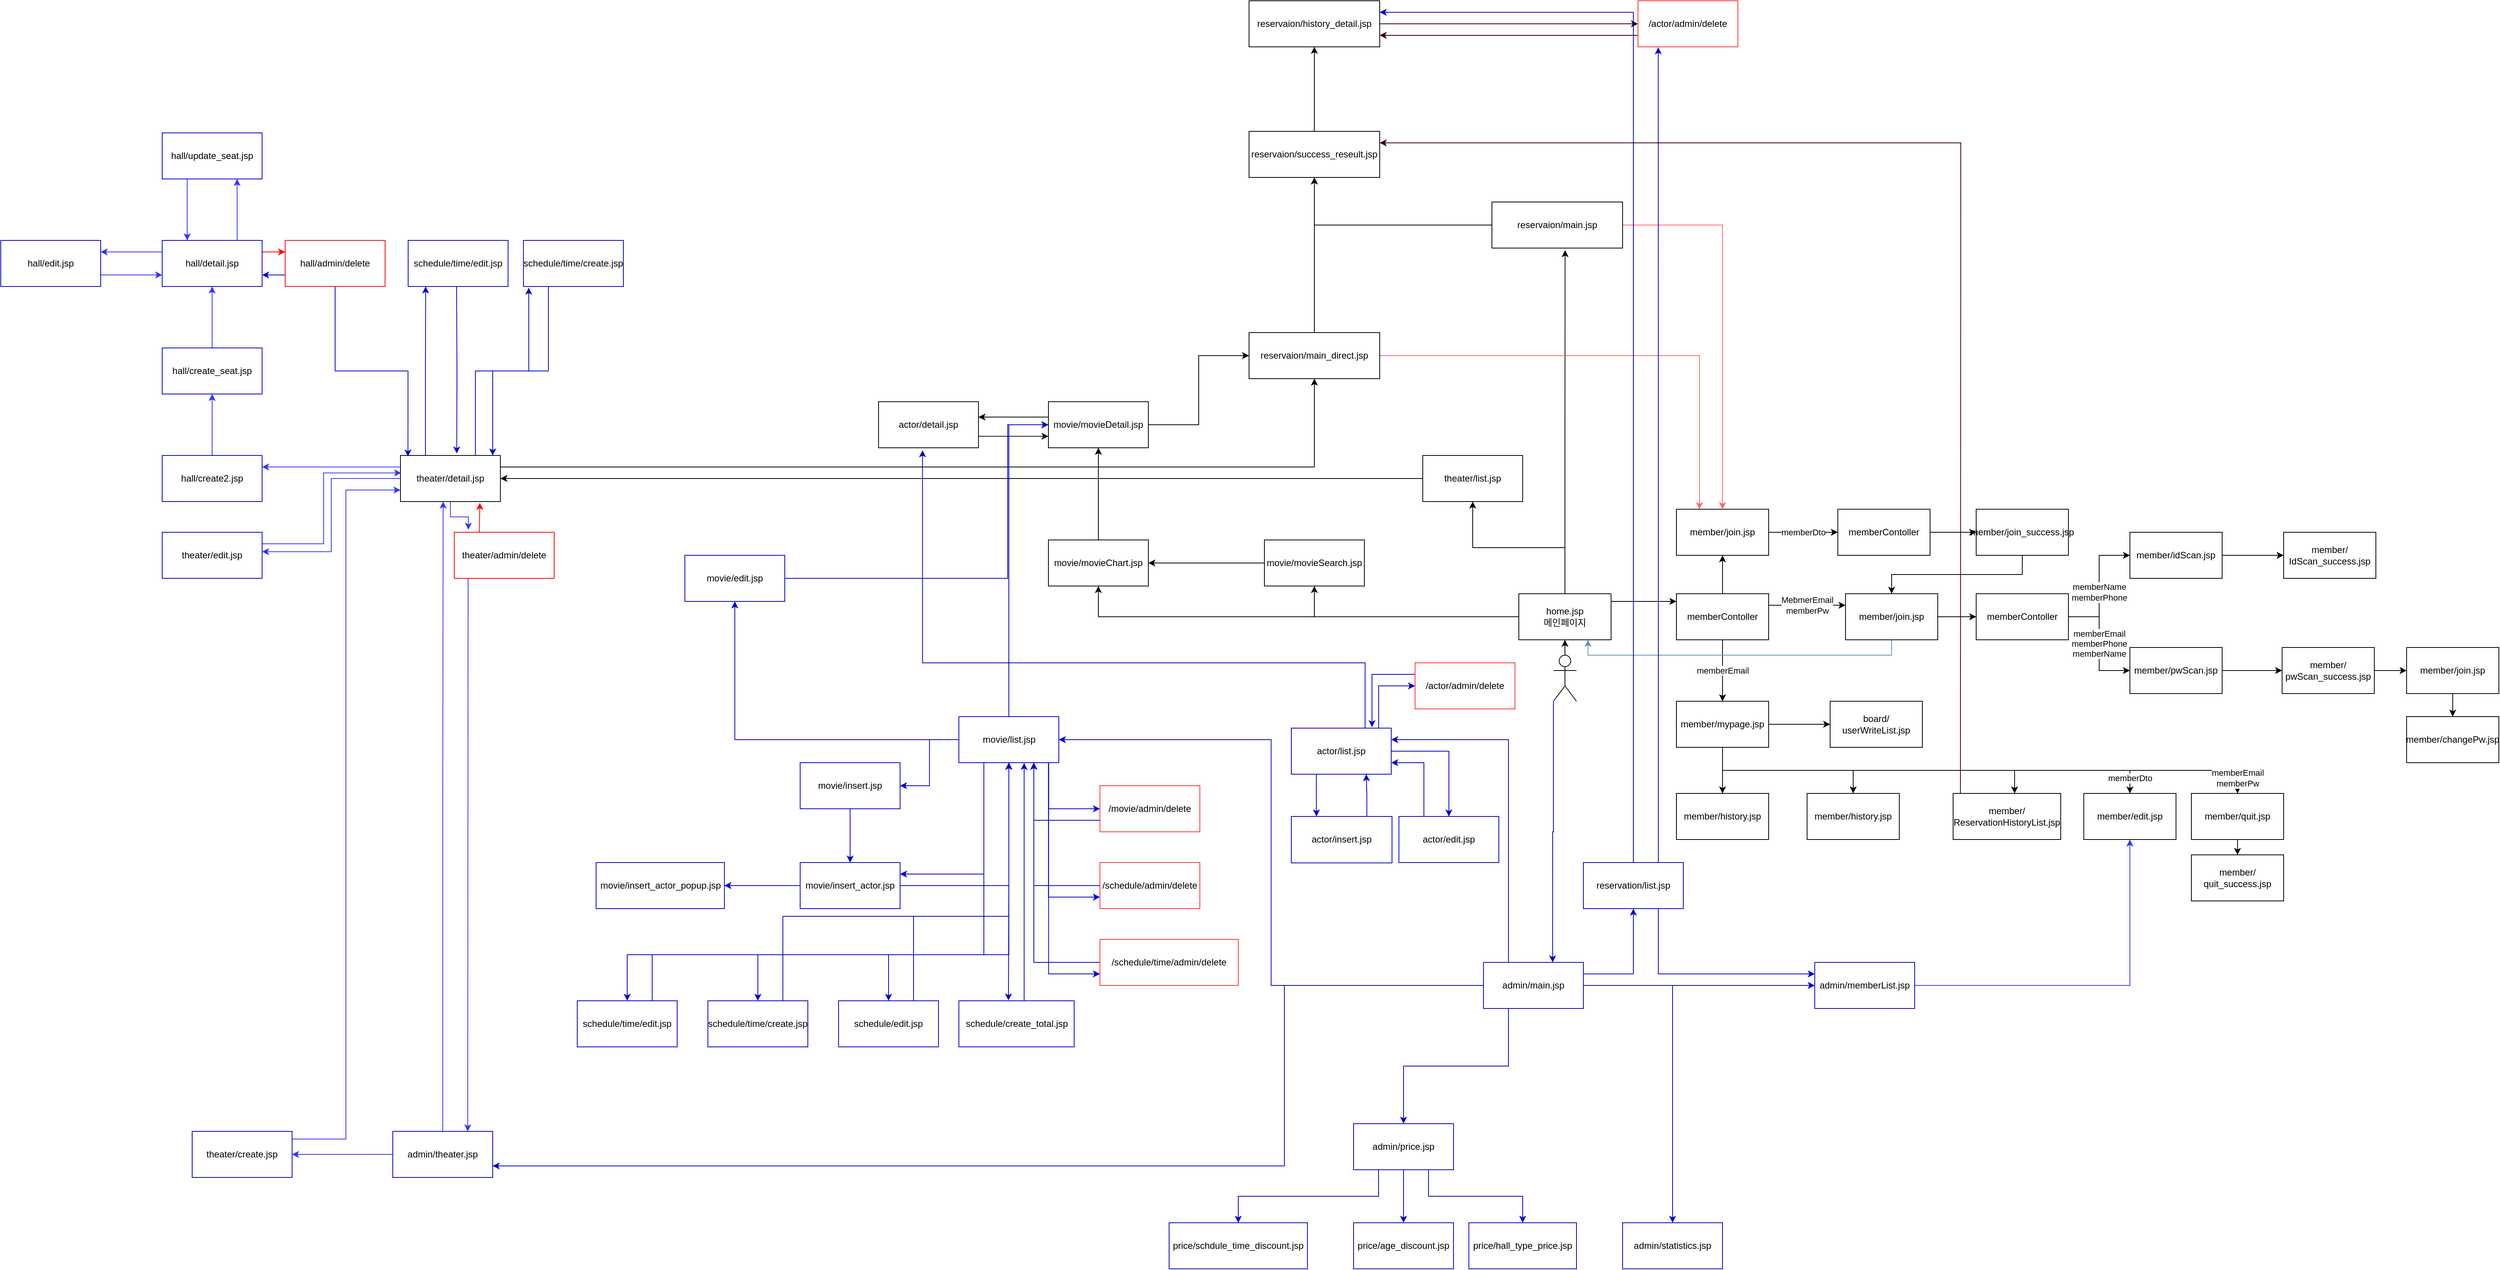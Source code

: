 <mxfile version="16.0.0" type="github" pages="2">
  <diagram id="zwYQQWKk_VYO0Ho39kHj" name="Page-1">
    <mxGraphModel dx="6342" dy="3424" grid="1" gridSize="10" guides="1" tooltips="1" connect="1" arrows="1" fold="1" page="1" pageScale="1" pageWidth="827" pageHeight="1169" math="0" shadow="0">
      <root>
        <mxCell id="0" />
        <mxCell id="1" parent="0" />
        <mxCell id="tx83hZ6bvp9vzBTZKQZn-2" style="edgeStyle=orthogonalEdgeStyle;rounded=0;orthogonalLoop=1;jettySize=auto;html=1;exitX=0.5;exitY=0.5;exitDx=0;exitDy=0;exitPerimeter=0;entryX=0.5;entryY=1;entryDx=0;entryDy=0;" parent="1" source="FKPqmmTGhu64OBBMQ43M-1" target="tx83hZ6bvp9vzBTZKQZn-1" edge="1">
          <mxGeometry relative="1" as="geometry" />
        </mxCell>
        <mxCell id="OpQEmsceQiZhfFh5DnFh-72" style="edgeStyle=orthogonalEdgeStyle;rounded=0;orthogonalLoop=1;jettySize=auto;html=1;exitX=0;exitY=1;exitDx=0;exitDy=0;exitPerimeter=0;entryX=0.692;entryY=0;entryDx=0;entryDy=0;entryPerimeter=0;strokeColor=#0000CC;" edge="1" parent="1" source="FKPqmmTGhu64OBBMQ43M-1" target="5dZ-qp2LAnBAITCvQ4o--55">
          <mxGeometry relative="1" as="geometry" />
        </mxCell>
        <mxCell id="FKPqmmTGhu64OBBMQ43M-1" value="" style="shape=umlActor;verticalLabelPosition=bottom;verticalAlign=top;html=1;outlineConnect=0;" parent="1" vertex="1">
          <mxGeometry x="400" y="430" width="30" height="60" as="geometry" />
        </mxCell>
        <mxCell id="7ENPel69nOzH4OXhmk91-2" style="edgeStyle=orthogonalEdgeStyle;rounded=0;orthogonalLoop=1;jettySize=auto;html=1;exitX=1;exitY=0.5;exitDx=0;exitDy=0;" parent="1" source="tx83hZ6bvp9vzBTZKQZn-1" target="7ENPel69nOzH4OXhmk91-1" edge="1">
          <mxGeometry relative="1" as="geometry">
            <Array as="points">
              <mxPoint x="475" y="360" />
            </Array>
          </mxGeometry>
        </mxCell>
        <mxCell id="5dZ-qp2LAnBAITCvQ4o--16" style="edgeStyle=orthogonalEdgeStyle;rounded=0;orthogonalLoop=1;jettySize=auto;html=1;entryX=0.5;entryY=1;entryDx=0;entryDy=0;strokeColor=#000000;" edge="1" parent="1" source="tx83hZ6bvp9vzBTZKQZn-1" target="5dZ-qp2LAnBAITCvQ4o--12">
          <mxGeometry relative="1" as="geometry" />
        </mxCell>
        <mxCell id="5dZ-qp2LAnBAITCvQ4o--24" style="edgeStyle=orthogonalEdgeStyle;rounded=0;orthogonalLoop=1;jettySize=auto;html=1;strokeColor=#000000;" edge="1" parent="1" source="tx83hZ6bvp9vzBTZKQZn-1" target="5dZ-qp2LAnBAITCvQ4o--1">
          <mxGeometry relative="1" as="geometry" />
        </mxCell>
        <mxCell id="5dZ-qp2LAnBAITCvQ4o--27" style="edgeStyle=orthogonalEdgeStyle;rounded=0;orthogonalLoop=1;jettySize=auto;html=1;strokeColor=#000000;" edge="1" parent="1" source="tx83hZ6bvp9vzBTZKQZn-1" target="5dZ-qp2LAnBAITCvQ4o--2">
          <mxGeometry relative="1" as="geometry" />
        </mxCell>
        <mxCell id="5dZ-qp2LAnBAITCvQ4o--33" style="edgeStyle=orthogonalEdgeStyle;rounded=0;orthogonalLoop=1;jettySize=auto;html=1;entryX=0.56;entryY=1.045;entryDx=0;entryDy=0;entryPerimeter=0;strokeColor=#000000;" edge="1" parent="1" source="tx83hZ6bvp9vzBTZKQZn-1" target="5dZ-qp2LAnBAITCvQ4o--8">
          <mxGeometry relative="1" as="geometry" />
        </mxCell>
        <mxCell id="tx83hZ6bvp9vzBTZKQZn-1" value="home.jsp&lt;br&gt;메인페이지" style="rounded=0;whiteSpace=wrap;html=1;" parent="1" vertex="1">
          <mxGeometry x="355" y="350" width="120" height="60" as="geometry" />
        </mxCell>
        <mxCell id="tx83hZ6bvp9vzBTZKQZn-8" value="memberDto" style="edgeStyle=orthogonalEdgeStyle;rounded=0;orthogonalLoop=1;jettySize=auto;html=1;" parent="1" source="tx83hZ6bvp9vzBTZKQZn-5" target="tx83hZ6bvp9vzBTZKQZn-7" edge="1">
          <mxGeometry relative="1" as="geometry" />
        </mxCell>
        <mxCell id="tx83hZ6bvp9vzBTZKQZn-5" value="member/join.jsp" style="rounded=0;whiteSpace=wrap;html=1;" parent="1" vertex="1">
          <mxGeometry x="560" y="240" width="120" height="60" as="geometry" />
        </mxCell>
        <mxCell id="tx83hZ6bvp9vzBTZKQZn-10" value="" style="edgeStyle=orthogonalEdgeStyle;rounded=0;orthogonalLoop=1;jettySize=auto;html=1;" parent="1" source="tx83hZ6bvp9vzBTZKQZn-7" target="tx83hZ6bvp9vzBTZKQZn-9" edge="1">
          <mxGeometry relative="1" as="geometry" />
        </mxCell>
        <mxCell id="tx83hZ6bvp9vzBTZKQZn-7" value="memberContoller" style="whiteSpace=wrap;html=1;rounded=0;" parent="1" vertex="1">
          <mxGeometry x="770" y="240" width="120" height="60" as="geometry" />
        </mxCell>
        <mxCell id="7ENPel69nOzH4OXhmk91-23" style="edgeStyle=orthogonalEdgeStyle;rounded=0;orthogonalLoop=1;jettySize=auto;html=1;exitX=0.5;exitY=1;exitDx=0;exitDy=0;entryX=0.5;entryY=0;entryDx=0;entryDy=0;" parent="1" source="tx83hZ6bvp9vzBTZKQZn-9" target="7ENPel69nOzH4OXhmk91-4" edge="1">
          <mxGeometry relative="1" as="geometry" />
        </mxCell>
        <mxCell id="tx83hZ6bvp9vzBTZKQZn-9" value="member/join_success.jsp" style="whiteSpace=wrap;html=1;rounded=0;" parent="1" vertex="1">
          <mxGeometry x="950" y="240" width="120" height="60" as="geometry" />
        </mxCell>
        <mxCell id="7ENPel69nOzH4OXhmk91-3" style="edgeStyle=orthogonalEdgeStyle;rounded=0;orthogonalLoop=1;jettySize=auto;html=1;exitX=0.5;exitY=0;exitDx=0;exitDy=0;entryX=0.5;entryY=1;entryDx=0;entryDy=0;" parent="1" source="7ENPel69nOzH4OXhmk91-1" target="tx83hZ6bvp9vzBTZKQZn-5" edge="1">
          <mxGeometry relative="1" as="geometry" />
        </mxCell>
        <mxCell id="7ENPel69nOzH4OXhmk91-5" value="MebmerEmail&lt;br&gt;memberPw" style="edgeStyle=orthogonalEdgeStyle;rounded=0;orthogonalLoop=1;jettySize=auto;html=1;exitX=1;exitY=0.25;exitDx=0;exitDy=0;entryX=0;entryY=0.25;entryDx=0;entryDy=0;" parent="1" source="7ENPel69nOzH4OXhmk91-1" target="7ENPel69nOzH4OXhmk91-4" edge="1">
          <mxGeometry relative="1" as="geometry" />
        </mxCell>
        <mxCell id="7ENPel69nOzH4OXhmk91-20" value="memberEmail" style="edgeStyle=orthogonalEdgeStyle;rounded=0;orthogonalLoop=1;jettySize=auto;html=1;" parent="1" source="7ENPel69nOzH4OXhmk91-1" target="7ENPel69nOzH4OXhmk91-19" edge="1">
          <mxGeometry relative="1" as="geometry" />
        </mxCell>
        <mxCell id="7ENPel69nOzH4OXhmk91-1" value="memberContoller" style="whiteSpace=wrap;html=1;rounded=0;" parent="1" vertex="1">
          <mxGeometry x="560" y="350" width="120" height="60" as="geometry" />
        </mxCell>
        <mxCell id="7ENPel69nOzH4OXhmk91-9" style="edgeStyle=orthogonalEdgeStyle;rounded=0;orthogonalLoop=1;jettySize=auto;html=1;exitX=0.5;exitY=1;exitDx=0;exitDy=0;entryX=0.75;entryY=1;entryDx=0;entryDy=0;fillColor=#dae8fc;strokeColor=#6c8ebf;" parent="1" source="7ENPel69nOzH4OXhmk91-4" target="tx83hZ6bvp9vzBTZKQZn-1" edge="1">
          <mxGeometry relative="1" as="geometry" />
        </mxCell>
        <mxCell id="7ENPel69nOzH4OXhmk91-10" style="edgeStyle=orthogonalEdgeStyle;rounded=0;orthogonalLoop=1;jettySize=auto;html=1;exitX=1;exitY=0.5;exitDx=0;exitDy=0;entryX=0;entryY=0.5;entryDx=0;entryDy=0;" parent="1" source="7ENPel69nOzH4OXhmk91-4" target="7ENPel69nOzH4OXhmk91-8" edge="1">
          <mxGeometry relative="1" as="geometry" />
        </mxCell>
        <mxCell id="7ENPel69nOzH4OXhmk91-4" value="&lt;span&gt;member/join.jsp&lt;/span&gt;" style="rounded=0;whiteSpace=wrap;html=1;" parent="1" vertex="1">
          <mxGeometry x="780" y="350" width="120" height="60" as="geometry" />
        </mxCell>
        <mxCell id="7ENPel69nOzH4OXhmk91-12" value="memberName&lt;br&gt;memberPhone" style="edgeStyle=orthogonalEdgeStyle;rounded=0;orthogonalLoop=1;jettySize=auto;html=1;exitX=1;exitY=0.25;exitDx=0;exitDy=0;entryX=0;entryY=0.5;entryDx=0;entryDy=0;" parent="1" source="7ENPel69nOzH4OXhmk91-8" target="7ENPel69nOzH4OXhmk91-11" edge="1">
          <mxGeometry relative="1" as="geometry">
            <Array as="points">
              <mxPoint x="1070" y="380" />
              <mxPoint x="1110" y="380" />
              <mxPoint x="1110" y="300" />
            </Array>
          </mxGeometry>
        </mxCell>
        <mxCell id="7ENPel69nOzH4OXhmk91-14" value="memberEmail&lt;br&gt;memberPhone&lt;br&gt;memberName" style="edgeStyle=orthogonalEdgeStyle;rounded=0;orthogonalLoop=1;jettySize=auto;html=1;exitX=1;exitY=0.5;exitDx=0;exitDy=0;entryX=0;entryY=0.5;entryDx=0;entryDy=0;" parent="1" source="7ENPel69nOzH4OXhmk91-8" target="7ENPel69nOzH4OXhmk91-13" edge="1">
          <mxGeometry relative="1" as="geometry" />
        </mxCell>
        <mxCell id="7ENPel69nOzH4OXhmk91-8" value="memberContoller" style="whiteSpace=wrap;html=1;rounded=0;" parent="1" vertex="1">
          <mxGeometry x="950" y="350" width="120" height="60" as="geometry" />
        </mxCell>
        <mxCell id="7ENPel69nOzH4OXhmk91-16" value="" style="edgeStyle=orthogonalEdgeStyle;rounded=0;orthogonalLoop=1;jettySize=auto;html=1;" parent="1" source="7ENPel69nOzH4OXhmk91-11" target="7ENPel69nOzH4OXhmk91-15" edge="1">
          <mxGeometry relative="1" as="geometry" />
        </mxCell>
        <mxCell id="7ENPel69nOzH4OXhmk91-11" value="&lt;span&gt;member/idScan.jsp&lt;/span&gt;" style="rounded=0;whiteSpace=wrap;html=1;" parent="1" vertex="1">
          <mxGeometry x="1150" y="270" width="120" height="60" as="geometry" />
        </mxCell>
        <mxCell id="7ENPel69nOzH4OXhmk91-18" value="" style="edgeStyle=orthogonalEdgeStyle;rounded=0;orthogonalLoop=1;jettySize=auto;html=1;" parent="1" source="7ENPel69nOzH4OXhmk91-13" target="7ENPel69nOzH4OXhmk91-17" edge="1">
          <mxGeometry relative="1" as="geometry" />
        </mxCell>
        <mxCell id="7ENPel69nOzH4OXhmk91-13" value="&lt;span&gt;member/pwScan.jsp&lt;/span&gt;" style="rounded=0;whiteSpace=wrap;html=1;" parent="1" vertex="1">
          <mxGeometry x="1150" y="420" width="120" height="60" as="geometry" />
        </mxCell>
        <mxCell id="7ENPel69nOzH4OXhmk91-15" value="member/&lt;br&gt;IdScan_success.jsp" style="rounded=0;whiteSpace=wrap;html=1;" parent="1" vertex="1">
          <mxGeometry x="1350" y="270" width="120" height="60" as="geometry" />
        </mxCell>
        <mxCell id="7ENPel69nOzH4OXhmk91-40" style="edgeStyle=orthogonalEdgeStyle;rounded=0;orthogonalLoop=1;jettySize=auto;html=1;exitX=1;exitY=0.5;exitDx=0;exitDy=0;entryX=0;entryY=0.5;entryDx=0;entryDy=0;" parent="1" source="7ENPel69nOzH4OXhmk91-17" target="7ENPel69nOzH4OXhmk91-38" edge="1">
          <mxGeometry relative="1" as="geometry" />
        </mxCell>
        <mxCell id="7ENPel69nOzH4OXhmk91-17" value="member/&lt;br&gt;pwScan_success.jsp" style="rounded=0;whiteSpace=wrap;html=1;" parent="1" vertex="1">
          <mxGeometry x="1348" y="420" width="120" height="60" as="geometry" />
        </mxCell>
        <mxCell id="7ENPel69nOzH4OXhmk91-22" value="" style="edgeStyle=orthogonalEdgeStyle;rounded=0;orthogonalLoop=1;jettySize=auto;html=1;" parent="1" source="7ENPel69nOzH4OXhmk91-19" target="7ENPel69nOzH4OXhmk91-21" edge="1">
          <mxGeometry relative="1" as="geometry" />
        </mxCell>
        <mxCell id="7ENPel69nOzH4OXhmk91-24" style="edgeStyle=orthogonalEdgeStyle;rounded=0;orthogonalLoop=1;jettySize=auto;html=1;exitX=0.5;exitY=1;exitDx=0;exitDy=0;entryX=0.5;entryY=0;entryDx=0;entryDy=0;" parent="1" source="7ENPel69nOzH4OXhmk91-19" target="7ENPel69nOzH4OXhmk91-25" edge="1">
          <mxGeometry relative="1" as="geometry">
            <mxPoint x="810" y="610" as="targetPoint" />
          </mxGeometry>
        </mxCell>
        <mxCell id="7ENPel69nOzH4OXhmk91-27" value="" style="edgeStyle=orthogonalEdgeStyle;rounded=0;orthogonalLoop=1;jettySize=auto;html=1;" parent="1" source="7ENPel69nOzH4OXhmk91-19" target="7ENPel69nOzH4OXhmk91-26" edge="1">
          <mxGeometry relative="1" as="geometry">
            <Array as="points">
              <mxPoint x="620" y="580" />
              <mxPoint x="1000" y="580" />
            </Array>
          </mxGeometry>
        </mxCell>
        <mxCell id="7ENPel69nOzH4OXhmk91-30" value="" style="edgeStyle=orthogonalEdgeStyle;rounded=0;orthogonalLoop=1;jettySize=auto;html=1;" parent="1" source="7ENPel69nOzH4OXhmk91-19" target="7ENPel69nOzH4OXhmk91-29" edge="1">
          <mxGeometry relative="1" as="geometry">
            <Array as="points">
              <mxPoint x="620" y="580" />
              <mxPoint x="1150" y="580" />
            </Array>
          </mxGeometry>
        </mxCell>
        <mxCell id="7ENPel69nOzH4OXhmk91-31" value="memberDto" style="edgeLabel;html=1;align=center;verticalAlign=middle;resizable=0;points=[];" parent="7ENPel69nOzH4OXhmk91-30" vertex="1" connectable="0">
          <mxGeometry x="0.766" y="-3" relative="1" as="geometry">
            <mxPoint x="39" y="7" as="offset" />
          </mxGeometry>
        </mxCell>
        <mxCell id="7ENPel69nOzH4OXhmk91-33" value="memberEmail&lt;br&gt;memberPw" style="edgeStyle=orthogonalEdgeStyle;rounded=0;orthogonalLoop=1;jettySize=auto;html=1;exitX=0.5;exitY=1;exitDx=0;exitDy=0;" parent="1" source="7ENPel69nOzH4OXhmk91-19" target="7ENPel69nOzH4OXhmk91-32" edge="1">
          <mxGeometry x="0.945" relative="1" as="geometry">
            <mxPoint as="offset" />
          </mxGeometry>
        </mxCell>
        <mxCell id="7ENPel69nOzH4OXhmk91-44" value="" style="edgeStyle=orthogonalEdgeStyle;rounded=0;orthogonalLoop=1;jettySize=auto;html=1;" parent="1" source="7ENPel69nOzH4OXhmk91-19" target="7ENPel69nOzH4OXhmk91-43" edge="1">
          <mxGeometry relative="1" as="geometry" />
        </mxCell>
        <mxCell id="7ENPel69nOzH4OXhmk91-19" value="member/mypage.jsp" style="whiteSpace=wrap;html=1;rounded=0;" parent="1" vertex="1">
          <mxGeometry x="560" y="490" width="120" height="60" as="geometry" />
        </mxCell>
        <mxCell id="7ENPel69nOzH4OXhmk91-21" value="member/history.jsp" style="rounded=0;whiteSpace=wrap;html=1;" parent="1" vertex="1">
          <mxGeometry x="560" y="610" width="120" height="60" as="geometry" />
        </mxCell>
        <mxCell id="7ENPel69nOzH4OXhmk91-25" value="member/history.jsp" style="rounded=0;whiteSpace=wrap;html=1;" parent="1" vertex="1">
          <mxGeometry x="730" y="610" width="120" height="60" as="geometry" />
        </mxCell>
        <mxCell id="OpQEmsceQiZhfFh5DnFh-108" style="edgeStyle=orthogonalEdgeStyle;rounded=0;orthogonalLoop=1;jettySize=auto;html=1;exitX=0.068;exitY=0.017;exitDx=0;exitDy=0;entryX=1;entryY=0.25;entryDx=0;entryDy=0;strokeColor=#330000;exitPerimeter=0;" edge="1" parent="1" source="7ENPel69nOzH4OXhmk91-26" target="5dZ-qp2LAnBAITCvQ4o--7">
          <mxGeometry relative="1" as="geometry">
            <Array as="points">
              <mxPoint x="930" y="607" />
              <mxPoint x="930" y="607" />
              <mxPoint x="930" y="-237" />
            </Array>
          </mxGeometry>
        </mxCell>
        <mxCell id="7ENPel69nOzH4OXhmk91-26" value="member/&lt;br&gt;ReservationHistoryList.jsp" style="whiteSpace=wrap;html=1;rounded=0;" parent="1" vertex="1">
          <mxGeometry x="920" y="610" width="140" height="60" as="geometry" />
        </mxCell>
        <mxCell id="7ENPel69nOzH4OXhmk91-29" value="member/edit.jsp" style="whiteSpace=wrap;html=1;rounded=0;" parent="1" vertex="1">
          <mxGeometry x="1090" y="610" width="120" height="60" as="geometry" />
        </mxCell>
        <mxCell id="7ENPel69nOzH4OXhmk91-35" value="" style="edgeStyle=orthogonalEdgeStyle;rounded=0;orthogonalLoop=1;jettySize=auto;html=1;" parent="1" source="7ENPel69nOzH4OXhmk91-32" target="7ENPel69nOzH4OXhmk91-34" edge="1">
          <mxGeometry relative="1" as="geometry" />
        </mxCell>
        <mxCell id="7ENPel69nOzH4OXhmk91-32" value="member/quit.jsp" style="whiteSpace=wrap;html=1;rounded=0;" parent="1" vertex="1">
          <mxGeometry x="1230" y="610" width="120" height="60" as="geometry" />
        </mxCell>
        <mxCell id="7ENPel69nOzH4OXhmk91-34" value="member/&lt;br&gt;quit_success.jsp" style="whiteSpace=wrap;html=1;rounded=0;" parent="1" vertex="1">
          <mxGeometry x="1230" y="690" width="120" height="60" as="geometry" />
        </mxCell>
        <mxCell id="7ENPel69nOzH4OXhmk91-36" style="edgeStyle=orthogonalEdgeStyle;rounded=0;orthogonalLoop=1;jettySize=auto;html=1;exitX=0.5;exitY=1;exitDx=0;exitDy=0;" parent="1" source="7ENPel69nOzH4OXhmk91-17" target="7ENPel69nOzH4OXhmk91-17" edge="1">
          <mxGeometry relative="1" as="geometry" />
        </mxCell>
        <mxCell id="7ENPel69nOzH4OXhmk91-41" style="edgeStyle=orthogonalEdgeStyle;rounded=0;orthogonalLoop=1;jettySize=auto;html=1;exitX=0.5;exitY=1;exitDx=0;exitDy=0;" parent="1" source="7ENPel69nOzH4OXhmk91-38" edge="1">
          <mxGeometry relative="1" as="geometry">
            <mxPoint x="1570" y="510" as="targetPoint" />
          </mxGeometry>
        </mxCell>
        <mxCell id="7ENPel69nOzH4OXhmk91-38" value="&lt;span&gt;member/join.jsp&lt;/span&gt;" style="rounded=0;whiteSpace=wrap;html=1;" parent="1" vertex="1">
          <mxGeometry x="1510" y="420" width="120" height="60" as="geometry" />
        </mxCell>
        <mxCell id="7ENPel69nOzH4OXhmk91-42" value="&lt;span&gt;member/changePw.jsp&lt;/span&gt;" style="rounded=0;whiteSpace=wrap;html=1;" parent="1" vertex="1">
          <mxGeometry x="1510" y="510" width="120" height="60" as="geometry" />
        </mxCell>
        <mxCell id="7ENPel69nOzH4OXhmk91-43" value="board/&lt;br&gt;userWriteList.jsp" style="whiteSpace=wrap;html=1;rounded=0;" parent="1" vertex="1">
          <mxGeometry x="760" y="490" width="120" height="60" as="geometry" />
        </mxCell>
        <mxCell id="5dZ-qp2LAnBAITCvQ4o--28" style="edgeStyle=orthogonalEdgeStyle;rounded=0;orthogonalLoop=1;jettySize=auto;html=1;strokeColor=#000000;" edge="1" parent="1" source="5dZ-qp2LAnBAITCvQ4o--1" target="5dZ-qp2LAnBAITCvQ4o--2">
          <mxGeometry relative="1" as="geometry" />
        </mxCell>
        <mxCell id="5dZ-qp2LAnBAITCvQ4o--1" value="movie/movieSearch.jsp" style="rounded=0;whiteSpace=wrap;html=1;" vertex="1" parent="1">
          <mxGeometry x="24" y="280" width="130" height="60" as="geometry" />
        </mxCell>
        <mxCell id="5dZ-qp2LAnBAITCvQ4o--29" style="edgeStyle=orthogonalEdgeStyle;rounded=0;orthogonalLoop=1;jettySize=auto;html=1;strokeColor=#000000;" edge="1" parent="1" source="5dZ-qp2LAnBAITCvQ4o--2" target="5dZ-qp2LAnBAITCvQ4o--3">
          <mxGeometry relative="1" as="geometry" />
        </mxCell>
        <mxCell id="5dZ-qp2LAnBAITCvQ4o--2" value="movie/movieChart.jsp" style="rounded=0;whiteSpace=wrap;html=1;" vertex="1" parent="1">
          <mxGeometry x="-257" y="280" width="130" height="60" as="geometry" />
        </mxCell>
        <mxCell id="5dZ-qp2LAnBAITCvQ4o--30" style="edgeStyle=orthogonalEdgeStyle;rounded=0;orthogonalLoop=1;jettySize=auto;html=1;strokeColor=#000000;" edge="1" parent="1" source="5dZ-qp2LAnBAITCvQ4o--3" target="5dZ-qp2LAnBAITCvQ4o--5">
          <mxGeometry relative="1" as="geometry">
            <Array as="points">
              <mxPoint x="-310" y="120" />
              <mxPoint x="-310" y="120" />
            </Array>
          </mxGeometry>
        </mxCell>
        <mxCell id="5dZ-qp2LAnBAITCvQ4o--31" style="edgeStyle=orthogonalEdgeStyle;rounded=0;orthogonalLoop=1;jettySize=auto;html=1;entryX=0;entryY=0.5;entryDx=0;entryDy=0;strokeColor=#000000;" edge="1" parent="1" source="5dZ-qp2LAnBAITCvQ4o--3" target="5dZ-qp2LAnBAITCvQ4o--6">
          <mxGeometry relative="1" as="geometry" />
        </mxCell>
        <mxCell id="5dZ-qp2LAnBAITCvQ4o--3" value="movie/movieDetail.jsp" style="rounded=0;whiteSpace=wrap;html=1;" vertex="1" parent="1">
          <mxGeometry x="-257" y="100" width="130" height="60" as="geometry" />
        </mxCell>
        <mxCell id="5dZ-qp2LAnBAITCvQ4o--43" style="edgeStyle=orthogonalEdgeStyle;rounded=0;orthogonalLoop=1;jettySize=auto;html=1;entryX=0;entryY=0.75;entryDx=0;entryDy=0;strokeColor=#1A1A1A;" edge="1" parent="1" source="5dZ-qp2LAnBAITCvQ4o--5" target="5dZ-qp2LAnBAITCvQ4o--3">
          <mxGeometry relative="1" as="geometry">
            <Array as="points">
              <mxPoint x="-320" y="145" />
              <mxPoint x="-320" y="145" />
            </Array>
          </mxGeometry>
        </mxCell>
        <mxCell id="5dZ-qp2LAnBAITCvQ4o--5" value="actor/detail.jsp" style="rounded=0;whiteSpace=wrap;html=1;" vertex="1" parent="1">
          <mxGeometry x="-478" y="100" width="130" height="60" as="geometry" />
        </mxCell>
        <mxCell id="5dZ-qp2LAnBAITCvQ4o--10" style="edgeStyle=orthogonalEdgeStyle;rounded=0;orthogonalLoop=1;jettySize=auto;html=1;entryX=0.25;entryY=0;entryDx=0;entryDy=0;strokeColor=#FF6666;" edge="1" parent="1" source="5dZ-qp2LAnBAITCvQ4o--6" target="tx83hZ6bvp9vzBTZKQZn-5">
          <mxGeometry relative="1" as="geometry" />
        </mxCell>
        <mxCell id="5dZ-qp2LAnBAITCvQ4o--35" style="edgeStyle=orthogonalEdgeStyle;rounded=0;orthogonalLoop=1;jettySize=auto;html=1;strokeColor=#000000;" edge="1" parent="1" source="5dZ-qp2LAnBAITCvQ4o--6" target="5dZ-qp2LAnBAITCvQ4o--7">
          <mxGeometry relative="1" as="geometry" />
        </mxCell>
        <mxCell id="5dZ-qp2LAnBAITCvQ4o--6" value="reservaion/main_direct.jsp" style="rounded=0;whiteSpace=wrap;html=1;" vertex="1" parent="1">
          <mxGeometry x="4" y="10" width="170" height="60" as="geometry" />
        </mxCell>
        <mxCell id="5dZ-qp2LAnBAITCvQ4o--36" style="edgeStyle=orthogonalEdgeStyle;rounded=0;orthogonalLoop=1;jettySize=auto;html=1;entryX=0.5;entryY=1;entryDx=0;entryDy=0;strokeColor=#000000;" edge="1" parent="1" source="5dZ-qp2LAnBAITCvQ4o--7" target="5dZ-qp2LAnBAITCvQ4o--11">
          <mxGeometry relative="1" as="geometry" />
        </mxCell>
        <mxCell id="5dZ-qp2LAnBAITCvQ4o--7" value="reservaion/success_reseult.jsp" style="rounded=0;whiteSpace=wrap;html=1;" vertex="1" parent="1">
          <mxGeometry x="4" y="-252" width="170" height="60" as="geometry" />
        </mxCell>
        <mxCell id="5dZ-qp2LAnBAITCvQ4o--9" style="edgeStyle=orthogonalEdgeStyle;rounded=0;orthogonalLoop=1;jettySize=auto;html=1;entryX=0.5;entryY=0;entryDx=0;entryDy=0;strokeColor=#FF6666;" edge="1" parent="1" source="5dZ-qp2LAnBAITCvQ4o--8" target="tx83hZ6bvp9vzBTZKQZn-5">
          <mxGeometry relative="1" as="geometry" />
        </mxCell>
        <mxCell id="5dZ-qp2LAnBAITCvQ4o--34" style="edgeStyle=orthogonalEdgeStyle;rounded=0;orthogonalLoop=1;jettySize=auto;html=1;strokeColor=#000000;" edge="1" parent="1" source="5dZ-qp2LAnBAITCvQ4o--8" target="5dZ-qp2LAnBAITCvQ4o--7">
          <mxGeometry relative="1" as="geometry" />
        </mxCell>
        <mxCell id="5dZ-qp2LAnBAITCvQ4o--8" value="reservaion/main.jsp" style="rounded=0;whiteSpace=wrap;html=1;" vertex="1" parent="1">
          <mxGeometry x="320" y="-160" width="170" height="60" as="geometry" />
        </mxCell>
        <mxCell id="OpQEmsceQiZhfFh5DnFh-102" style="edgeStyle=orthogonalEdgeStyle;rounded=0;orthogonalLoop=1;jettySize=auto;html=1;entryX=0;entryY=0.5;entryDx=0;entryDy=0;strokeColor=#330000;" edge="1" parent="1" source="5dZ-qp2LAnBAITCvQ4o--11" target="OpQEmsceQiZhfFh5DnFh-101">
          <mxGeometry relative="1" as="geometry" />
        </mxCell>
        <mxCell id="5dZ-qp2LAnBAITCvQ4o--11" value="reservaion/history_detail.jsp" style="rounded=0;whiteSpace=wrap;html=1;" vertex="1" parent="1">
          <mxGeometry x="4" y="-422" width="170" height="60" as="geometry" />
        </mxCell>
        <mxCell id="5dZ-qp2LAnBAITCvQ4o--17" style="edgeStyle=orthogonalEdgeStyle;rounded=0;orthogonalLoop=1;jettySize=auto;html=1;entryX=1;entryY=0.5;entryDx=0;entryDy=0;strokeColor=#000000;" edge="1" parent="1" source="5dZ-qp2LAnBAITCvQ4o--12" target="5dZ-qp2LAnBAITCvQ4o--13">
          <mxGeometry relative="1" as="geometry" />
        </mxCell>
        <mxCell id="5dZ-qp2LAnBAITCvQ4o--12" value="theater/list.jsp" style="rounded=0;whiteSpace=wrap;html=1;" vertex="1" parent="1">
          <mxGeometry x="230" y="170" width="130" height="60" as="geometry" />
        </mxCell>
        <mxCell id="5dZ-qp2LAnBAITCvQ4o--18" style="edgeStyle=orthogonalEdgeStyle;rounded=0;orthogonalLoop=1;jettySize=auto;html=1;strokeColor=#000000;exitX=1;exitY=0.25;exitDx=0;exitDy=0;" edge="1" parent="1" source="5dZ-qp2LAnBAITCvQ4o--13" target="5dZ-qp2LAnBAITCvQ4o--6">
          <mxGeometry relative="1" as="geometry" />
        </mxCell>
        <mxCell id="OpQEmsceQiZhfFh5DnFh-116" style="edgeStyle=orthogonalEdgeStyle;rounded=0;orthogonalLoop=1;jettySize=auto;html=1;entryX=1;entryY=0.25;entryDx=0;entryDy=0;strokeColor=#3333FF;exitX=0;exitY=0.25;exitDx=0;exitDy=0;" edge="1" parent="1" source="5dZ-qp2LAnBAITCvQ4o--13" target="OpQEmsceQiZhfFh5DnFh-115">
          <mxGeometry relative="1" as="geometry" />
        </mxCell>
        <mxCell id="OpQEmsceQiZhfFh5DnFh-128" style="edgeStyle=orthogonalEdgeStyle;rounded=0;orthogonalLoop=1;jettySize=auto;html=1;exitX=0;exitY=0.5;exitDx=0;exitDy=0;entryX=1;entryY=0.42;entryDx=0;entryDy=0;entryPerimeter=0;strokeColor=#3333FF;" edge="1" parent="1" source="5dZ-qp2LAnBAITCvQ4o--13" target="OpQEmsceQiZhfFh5DnFh-127">
          <mxGeometry relative="1" as="geometry" />
        </mxCell>
        <mxCell id="OpQEmsceQiZhfFh5DnFh-133" style="edgeStyle=orthogonalEdgeStyle;rounded=0;orthogonalLoop=1;jettySize=auto;html=1;entryX=0.141;entryY=-0.056;entryDx=0;entryDy=0;entryPerimeter=0;strokeColor=#3333FF;" edge="1" parent="1" source="5dZ-qp2LAnBAITCvQ4o--13" target="OpQEmsceQiZhfFh5DnFh-130">
          <mxGeometry relative="1" as="geometry" />
        </mxCell>
        <mxCell id="OpQEmsceQiZhfFh5DnFh-143" style="edgeStyle=orthogonalEdgeStyle;rounded=0;orthogonalLoop=1;jettySize=auto;html=1;exitX=0.25;exitY=0;exitDx=0;exitDy=0;entryX=0.175;entryY=1;entryDx=0;entryDy=0;entryPerimeter=0;strokeColor=#0000CC;" edge="1" parent="1" source="5dZ-qp2LAnBAITCvQ4o--13" target="OpQEmsceQiZhfFh5DnFh-140">
          <mxGeometry relative="1" as="geometry" />
        </mxCell>
        <mxCell id="OpQEmsceQiZhfFh5DnFh-145" style="edgeStyle=orthogonalEdgeStyle;rounded=0;orthogonalLoop=1;jettySize=auto;html=1;exitX=0.75;exitY=0;exitDx=0;exitDy=0;entryX=0.053;entryY=1.026;entryDx=0;entryDy=0;entryPerimeter=0;strokeColor=#0000CC;" edge="1" parent="1" source="5dZ-qp2LAnBAITCvQ4o--13" target="OpQEmsceQiZhfFh5DnFh-139">
          <mxGeometry relative="1" as="geometry" />
        </mxCell>
        <mxCell id="5dZ-qp2LAnBAITCvQ4o--13" value="theater/detail.jsp" style="rounded=0;whiteSpace=wrap;html=1;" vertex="1" parent="1">
          <mxGeometry x="-1100" y="170" width="130" height="60" as="geometry" />
        </mxCell>
        <mxCell id="OpQEmsceQiZhfFh5DnFh-11" style="edgeStyle=orthogonalEdgeStyle;rounded=0;orthogonalLoop=1;jettySize=auto;html=1;entryX=1;entryY=0.5;entryDx=0;entryDy=0;strokeColor=#0000CC;" edge="1" parent="1" source="5dZ-qp2LAnBAITCvQ4o--55" target="OpQEmsceQiZhfFh5DnFh-2">
          <mxGeometry relative="1" as="geometry" />
        </mxCell>
        <mxCell id="OpQEmsceQiZhfFh5DnFh-71" style="edgeStyle=orthogonalEdgeStyle;rounded=0;orthogonalLoop=1;jettySize=auto;html=1;exitX=0.25;exitY=0;exitDx=0;exitDy=0;entryX=1;entryY=0.25;entryDx=0;entryDy=0;strokeColor=#0000CC;" edge="1" parent="1" source="5dZ-qp2LAnBAITCvQ4o--55" target="OpQEmsceQiZhfFh5DnFh-4">
          <mxGeometry relative="1" as="geometry" />
        </mxCell>
        <mxCell id="OpQEmsceQiZhfFh5DnFh-81" style="edgeStyle=orthogonalEdgeStyle;rounded=0;orthogonalLoop=1;jettySize=auto;html=1;entryX=1;entryY=0.75;entryDx=0;entryDy=0;strokeColor=#0000CC;" edge="1" parent="1" source="5dZ-qp2LAnBAITCvQ4o--55" target="OpQEmsceQiZhfFh5DnFh-44">
          <mxGeometry relative="1" as="geometry">
            <Array as="points">
              <mxPoint x="50" y="860" />
              <mxPoint x="50" y="1095" />
            </Array>
          </mxGeometry>
        </mxCell>
        <mxCell id="OpQEmsceQiZhfFh5DnFh-82" style="edgeStyle=orthogonalEdgeStyle;rounded=0;orthogonalLoop=1;jettySize=auto;html=1;exitX=0.25;exitY=1;exitDx=0;exitDy=0;entryX=0.5;entryY=0;entryDx=0;entryDy=0;strokeColor=#0000CC;" edge="1" parent="1" source="5dZ-qp2LAnBAITCvQ4o--55" target="OpQEmsceQiZhfFh5DnFh-5">
          <mxGeometry relative="1" as="geometry" />
        </mxCell>
        <mxCell id="OpQEmsceQiZhfFh5DnFh-96" style="edgeStyle=orthogonalEdgeStyle;rounded=0;orthogonalLoop=1;jettySize=auto;html=1;strokeColor=#0000CC;" edge="1" parent="1" source="5dZ-qp2LAnBAITCvQ4o--55" target="OpQEmsceQiZhfFh5DnFh-95">
          <mxGeometry relative="1" as="geometry" />
        </mxCell>
        <mxCell id="OpQEmsceQiZhfFh5DnFh-97" style="edgeStyle=orthogonalEdgeStyle;rounded=0;orthogonalLoop=1;jettySize=auto;html=1;exitX=1;exitY=0.25;exitDx=0;exitDy=0;entryX=0.5;entryY=1;entryDx=0;entryDy=0;strokeColor=#0000CC;" edge="1" parent="1" source="5dZ-qp2LAnBAITCvQ4o--55" target="OpQEmsceQiZhfFh5DnFh-6">
          <mxGeometry relative="1" as="geometry" />
        </mxCell>
        <mxCell id="OpQEmsceQiZhfFh5DnFh-99" style="edgeStyle=orthogonalEdgeStyle;rounded=0;orthogonalLoop=1;jettySize=auto;html=1;entryX=0;entryY=0.5;entryDx=0;entryDy=0;strokeColor=#0000CC;" edge="1" parent="1" source="5dZ-qp2LAnBAITCvQ4o--55" target="OpQEmsceQiZhfFh5DnFh-7">
          <mxGeometry relative="1" as="geometry" />
        </mxCell>
        <mxCell id="5dZ-qp2LAnBAITCvQ4o--55" value="admin/main.jsp" style="rounded=0;whiteSpace=wrap;html=1;strokeColor=#0000CC;" vertex="1" parent="1">
          <mxGeometry x="309" y="830" width="130" height="60" as="geometry" />
        </mxCell>
        <mxCell id="OpQEmsceQiZhfFh5DnFh-29" style="edgeStyle=orthogonalEdgeStyle;rounded=0;orthogonalLoop=1;jettySize=auto;html=1;exitX=1;exitY=0.5;exitDx=0;exitDy=0;entryX=0.5;entryY=1;entryDx=0;entryDy=0;strokeColor=#0000CC;" edge="1" parent="1" source="OpQEmsceQiZhfFh5DnFh-1" target="OpQEmsceQiZhfFh5DnFh-2">
          <mxGeometry relative="1" as="geometry" />
        </mxCell>
        <mxCell id="OpQEmsceQiZhfFh5DnFh-34" style="edgeStyle=orthogonalEdgeStyle;rounded=0;orthogonalLoop=1;jettySize=auto;html=1;strokeColor=#0000CC;" edge="1" parent="1" source="OpQEmsceQiZhfFh5DnFh-1" target="OpQEmsceQiZhfFh5DnFh-30">
          <mxGeometry relative="1" as="geometry" />
        </mxCell>
        <mxCell id="OpQEmsceQiZhfFh5DnFh-1" value="movie/insert_actor.jsp" style="rounded=0;whiteSpace=wrap;html=1;strokeColor=#0000CC;" vertex="1" parent="1">
          <mxGeometry x="-580" y="700" width="130" height="60" as="geometry" />
        </mxCell>
        <mxCell id="OpQEmsceQiZhfFh5DnFh-13" style="edgeStyle=orthogonalEdgeStyle;rounded=0;orthogonalLoop=1;jettySize=auto;html=1;strokeColor=#0000CC;" edge="1" parent="1" source="OpQEmsceQiZhfFh5DnFh-2" target="OpQEmsceQiZhfFh5DnFh-12">
          <mxGeometry relative="1" as="geometry" />
        </mxCell>
        <mxCell id="OpQEmsceQiZhfFh5DnFh-15" style="edgeStyle=orthogonalEdgeStyle;rounded=0;orthogonalLoop=1;jettySize=auto;html=1;entryX=0;entryY=0.5;entryDx=0;entryDy=0;strokeColor=#0000CC;" edge="1" parent="1" source="OpQEmsceQiZhfFh5DnFh-2" target="5dZ-qp2LAnBAITCvQ4o--3">
          <mxGeometry relative="1" as="geometry">
            <Array as="points">
              <mxPoint x="-308" y="130" />
            </Array>
          </mxGeometry>
        </mxCell>
        <mxCell id="OpQEmsceQiZhfFh5DnFh-20" style="edgeStyle=orthogonalEdgeStyle;rounded=0;orthogonalLoop=1;jettySize=auto;html=1;strokeColor=#0000CC;" edge="1" parent="1" source="OpQEmsceQiZhfFh5DnFh-2" target="OpQEmsceQiZhfFh5DnFh-18">
          <mxGeometry relative="1" as="geometry" />
        </mxCell>
        <mxCell id="OpQEmsceQiZhfFh5DnFh-35" style="edgeStyle=orthogonalEdgeStyle;rounded=0;orthogonalLoop=1;jettySize=auto;html=1;exitX=0.25;exitY=1;exitDx=0;exitDy=0;entryX=1;entryY=0.25;entryDx=0;entryDy=0;strokeColor=#0000CC;" edge="1" parent="1" source="OpQEmsceQiZhfFh5DnFh-2" target="OpQEmsceQiZhfFh5DnFh-1">
          <mxGeometry relative="1" as="geometry" />
        </mxCell>
        <mxCell id="OpQEmsceQiZhfFh5DnFh-37" style="edgeStyle=orthogonalEdgeStyle;rounded=0;orthogonalLoop=1;jettySize=auto;html=1;exitX=0.898;exitY=1.016;exitDx=0;exitDy=0;entryX=0;entryY=0.5;entryDx=0;entryDy=0;strokeColor=#0000CC;exitPerimeter=0;" edge="1" parent="1" source="OpQEmsceQiZhfFh5DnFh-2" target="OpQEmsceQiZhfFh5DnFh-36">
          <mxGeometry relative="1" as="geometry" />
        </mxCell>
        <mxCell id="OpQEmsceQiZhfFh5DnFh-46" style="edgeStyle=orthogonalEdgeStyle;rounded=0;orthogonalLoop=1;jettySize=auto;html=1;entryX=0.43;entryY=-0.008;entryDx=0;entryDy=0;entryPerimeter=0;strokeColor=#0000CC;" edge="1" parent="1" source="OpQEmsceQiZhfFh5DnFh-2" target="OpQEmsceQiZhfFh5DnFh-42">
          <mxGeometry relative="1" as="geometry" />
        </mxCell>
        <mxCell id="OpQEmsceQiZhfFh5DnFh-49" style="edgeStyle=orthogonalEdgeStyle;rounded=0;orthogonalLoop=1;jettySize=auto;html=1;exitX=0.25;exitY=1;exitDx=0;exitDy=0;strokeColor=#0000CC;" edge="1" parent="1" source="OpQEmsceQiZhfFh5DnFh-2" target="OpQEmsceQiZhfFh5DnFh-40">
          <mxGeometry relative="1" as="geometry">
            <Array as="points">
              <mxPoint x="-341" y="820" />
              <mxPoint x="-465" y="820" />
            </Array>
          </mxGeometry>
        </mxCell>
        <mxCell id="OpQEmsceQiZhfFh5DnFh-51" style="edgeStyle=orthogonalEdgeStyle;rounded=0;orthogonalLoop=1;jettySize=auto;html=1;entryX=0.5;entryY=0;entryDx=0;entryDy=0;strokeColor=#0000CC;" edge="1" parent="1" source="OpQEmsceQiZhfFh5DnFh-2" target="OpQEmsceQiZhfFh5DnFh-3">
          <mxGeometry relative="1" as="geometry">
            <Array as="points">
              <mxPoint x="-308" y="820" />
              <mxPoint x="-635" y="820" />
            </Array>
          </mxGeometry>
        </mxCell>
        <mxCell id="OpQEmsceQiZhfFh5DnFh-52" style="edgeStyle=orthogonalEdgeStyle;rounded=0;orthogonalLoop=1;jettySize=auto;html=1;entryX=0.5;entryY=0;entryDx=0;entryDy=0;strokeColor=#0000CC;" edge="1" parent="1" source="OpQEmsceQiZhfFh5DnFh-2" target="OpQEmsceQiZhfFh5DnFh-41">
          <mxGeometry relative="1" as="geometry">
            <Array as="points">
              <mxPoint x="-308" y="820" />
              <mxPoint x="-805" y="820" />
            </Array>
          </mxGeometry>
        </mxCell>
        <mxCell id="OpQEmsceQiZhfFh5DnFh-58" style="edgeStyle=orthogonalEdgeStyle;rounded=0;orthogonalLoop=1;jettySize=auto;html=1;exitX=0.898;exitY=0.985;exitDx=0;exitDy=0;entryX=0;entryY=0.75;entryDx=0;entryDy=0;strokeColor=#0000CC;exitPerimeter=0;" edge="1" parent="1" source="OpQEmsceQiZhfFh5DnFh-2" target="OpQEmsceQiZhfFh5DnFh-56">
          <mxGeometry relative="1" as="geometry" />
        </mxCell>
        <mxCell id="OpQEmsceQiZhfFh5DnFh-156" style="edgeStyle=orthogonalEdgeStyle;rounded=0;orthogonalLoop=1;jettySize=auto;html=1;exitX=0.896;exitY=1.009;exitDx=0;exitDy=0;entryX=0;entryY=0.75;entryDx=0;entryDy=0;strokeColor=#0000CC;exitPerimeter=0;" edge="1" parent="1" source="OpQEmsceQiZhfFh5DnFh-2" target="OpQEmsceQiZhfFh5DnFh-55">
          <mxGeometry relative="1" as="geometry">
            <Array as="points">
              <mxPoint x="-257" y="745" />
            </Array>
          </mxGeometry>
        </mxCell>
        <mxCell id="OpQEmsceQiZhfFh5DnFh-2" value="movie/list.jsp" style="rounded=0;whiteSpace=wrap;html=1;strokeColor=#0000CC;" vertex="1" parent="1">
          <mxGeometry x="-373.5" y="510" width="130" height="60" as="geometry" />
        </mxCell>
        <mxCell id="OpQEmsceQiZhfFh5DnFh-152" style="edgeStyle=orthogonalEdgeStyle;rounded=0;orthogonalLoop=1;jettySize=auto;html=1;exitX=0.75;exitY=0;exitDx=0;exitDy=0;entryX=0.5;entryY=1;entryDx=0;entryDy=0;strokeColor=#0000CC;" edge="1" parent="1" source="OpQEmsceQiZhfFh5DnFh-3" target="OpQEmsceQiZhfFh5DnFh-2">
          <mxGeometry relative="1" as="geometry">
            <Array as="points">
              <mxPoint x="-602" y="770" />
              <mxPoint x="-308" y="770" />
            </Array>
          </mxGeometry>
        </mxCell>
        <mxCell id="OpQEmsceQiZhfFh5DnFh-3" value="schedule/time/create.jsp" style="rounded=0;whiteSpace=wrap;html=1;strokeColor=#0000CC;" vertex="1" parent="1">
          <mxGeometry x="-700" y="880" width="130" height="60" as="geometry" />
        </mxCell>
        <mxCell id="OpQEmsceQiZhfFh5DnFh-67" style="edgeStyle=orthogonalEdgeStyle;rounded=0;orthogonalLoop=1;jettySize=auto;html=1;entryX=0.44;entryY=1.054;entryDx=0;entryDy=0;entryPerimeter=0;strokeColor=#0000CC;" edge="1" parent="1" source="OpQEmsceQiZhfFh5DnFh-4" target="5dZ-qp2LAnBAITCvQ4o--5">
          <mxGeometry relative="1" as="geometry">
            <Array as="points">
              <mxPoint x="155" y="440" />
              <mxPoint x="-421" y="440" />
            </Array>
          </mxGeometry>
        </mxCell>
        <mxCell id="OpQEmsceQiZhfFh5DnFh-69" style="edgeStyle=orthogonalEdgeStyle;rounded=0;orthogonalLoop=1;jettySize=auto;html=1;exitX=0.25;exitY=1;exitDx=0;exitDy=0;entryX=0.25;entryY=0;entryDx=0;entryDy=0;strokeColor=#0000CC;" edge="1" parent="1" source="OpQEmsceQiZhfFh5DnFh-4" target="OpQEmsceQiZhfFh5DnFh-68">
          <mxGeometry relative="1" as="geometry" />
        </mxCell>
        <mxCell id="OpQEmsceQiZhfFh5DnFh-76" style="edgeStyle=orthogonalEdgeStyle;rounded=0;orthogonalLoop=1;jettySize=auto;html=1;exitX=1;exitY=0.5;exitDx=0;exitDy=0;entryX=0.5;entryY=0;entryDx=0;entryDy=0;strokeColor=#0000CC;" edge="1" parent="1" source="OpQEmsceQiZhfFh5DnFh-4" target="OpQEmsceQiZhfFh5DnFh-73">
          <mxGeometry relative="1" as="geometry" />
        </mxCell>
        <mxCell id="OpQEmsceQiZhfFh5DnFh-94" style="edgeStyle=orthogonalEdgeStyle;rounded=0;orthogonalLoop=1;jettySize=auto;html=1;exitX=0.874;exitY=0.003;exitDx=0;exitDy=0;entryX=0;entryY=0.5;entryDx=0;entryDy=0;strokeColor=#0000CC;exitPerimeter=0;" edge="1" parent="1" source="OpQEmsceQiZhfFh5DnFh-4" target="OpQEmsceQiZhfFh5DnFh-77">
          <mxGeometry relative="1" as="geometry" />
        </mxCell>
        <mxCell id="OpQEmsceQiZhfFh5DnFh-4" value="actor/list.jsp" style="rounded=0;whiteSpace=wrap;html=1;strokeColor=#0000CC;" vertex="1" parent="1">
          <mxGeometry x="59" y="525" width="130" height="60" as="geometry" />
        </mxCell>
        <mxCell id="OpQEmsceQiZhfFh5DnFh-87" style="edgeStyle=orthogonalEdgeStyle;rounded=0;orthogonalLoop=1;jettySize=auto;html=1;entryX=0.5;entryY=0;entryDx=0;entryDy=0;strokeColor=#0000CC;" edge="1" parent="1" source="OpQEmsceQiZhfFh5DnFh-5" target="OpQEmsceQiZhfFh5DnFh-83">
          <mxGeometry relative="1" as="geometry" />
        </mxCell>
        <mxCell id="OpQEmsceQiZhfFh5DnFh-89" style="edgeStyle=orthogonalEdgeStyle;rounded=0;orthogonalLoop=1;jettySize=auto;html=1;exitX=0.75;exitY=1;exitDx=0;exitDy=0;entryX=0.5;entryY=0;entryDx=0;entryDy=0;strokeColor=#0000CC;" edge="1" parent="1" source="OpQEmsceQiZhfFh5DnFh-5" target="OpQEmsceQiZhfFh5DnFh-85">
          <mxGeometry relative="1" as="geometry" />
        </mxCell>
        <mxCell id="OpQEmsceQiZhfFh5DnFh-91" style="edgeStyle=orthogonalEdgeStyle;rounded=0;orthogonalLoop=1;jettySize=auto;html=1;exitX=0.25;exitY=1;exitDx=0;exitDy=0;entryX=0.5;entryY=0;entryDx=0;entryDy=0;strokeColor=#0000CC;" edge="1" parent="1" source="OpQEmsceQiZhfFh5DnFh-5" target="OpQEmsceQiZhfFh5DnFh-84">
          <mxGeometry relative="1" as="geometry" />
        </mxCell>
        <mxCell id="OpQEmsceQiZhfFh5DnFh-5" value="admin/price.jsp" style="rounded=0;whiteSpace=wrap;html=1;strokeColor=#0000CC;" vertex="1" parent="1">
          <mxGeometry x="140" y="1040" width="130" height="60" as="geometry" />
        </mxCell>
        <mxCell id="OpQEmsceQiZhfFh5DnFh-92" style="edgeStyle=orthogonalEdgeStyle;rounded=0;orthogonalLoop=1;jettySize=auto;html=1;entryX=1;entryY=0.25;entryDx=0;entryDy=0;strokeColor=#0000CC;exitX=0.5;exitY=0;exitDx=0;exitDy=0;" edge="1" parent="1" source="OpQEmsceQiZhfFh5DnFh-6" target="5dZ-qp2LAnBAITCvQ4o--11">
          <mxGeometry relative="1" as="geometry">
            <mxPoint x="510" y="680" as="sourcePoint" />
          </mxGeometry>
        </mxCell>
        <mxCell id="OpQEmsceQiZhfFh5DnFh-100" style="edgeStyle=orthogonalEdgeStyle;rounded=0;orthogonalLoop=1;jettySize=auto;html=1;exitX=0.75;exitY=1;exitDx=0;exitDy=0;entryX=0;entryY=0.25;entryDx=0;entryDy=0;strokeColor=#0000CC;" edge="1" parent="1" source="OpQEmsceQiZhfFh5DnFh-6" target="OpQEmsceQiZhfFh5DnFh-7">
          <mxGeometry relative="1" as="geometry" />
        </mxCell>
        <mxCell id="OpQEmsceQiZhfFh5DnFh-105" style="edgeStyle=orthogonalEdgeStyle;rounded=0;orthogonalLoop=1;jettySize=auto;html=1;exitX=0.75;exitY=0;exitDx=0;exitDy=0;entryX=0.203;entryY=1.011;entryDx=0;entryDy=0;strokeColor=#0000CC;entryPerimeter=0;" edge="1" parent="1" source="OpQEmsceQiZhfFh5DnFh-6" target="OpQEmsceQiZhfFh5DnFh-101">
          <mxGeometry relative="1" as="geometry">
            <Array as="points" />
          </mxGeometry>
        </mxCell>
        <mxCell id="OpQEmsceQiZhfFh5DnFh-6" value="reservation/list.jsp" style="rounded=0;whiteSpace=wrap;html=1;strokeColor=#0000CC;" vertex="1" parent="1">
          <mxGeometry x="439" y="700" width="130" height="60" as="geometry" />
        </mxCell>
        <mxCell id="OpQEmsceQiZhfFh5DnFh-109" style="edgeStyle=orthogonalEdgeStyle;rounded=0;orthogonalLoop=1;jettySize=auto;html=1;entryX=0.5;entryY=1;entryDx=0;entryDy=0;strokeColor=#3333FF;" edge="1" parent="1" source="OpQEmsceQiZhfFh5DnFh-7" target="7ENPel69nOzH4OXhmk91-29">
          <mxGeometry relative="1" as="geometry" />
        </mxCell>
        <mxCell id="OpQEmsceQiZhfFh5DnFh-7" value="admin/memberList.jsp" style="rounded=0;whiteSpace=wrap;html=1;strokeColor=#0000CC;" vertex="1" parent="1">
          <mxGeometry x="740" y="830" width="130" height="60" as="geometry" />
        </mxCell>
        <mxCell id="OpQEmsceQiZhfFh5DnFh-28" style="edgeStyle=orthogonalEdgeStyle;rounded=0;orthogonalLoop=1;jettySize=auto;html=1;entryX=0.5;entryY=0;entryDx=0;entryDy=0;strokeColor=#0000CC;" edge="1" parent="1" source="OpQEmsceQiZhfFh5DnFh-12" target="OpQEmsceQiZhfFh5DnFh-1">
          <mxGeometry relative="1" as="geometry" />
        </mxCell>
        <mxCell id="OpQEmsceQiZhfFh5DnFh-12" value="movie/insert.jsp" style="rounded=0;whiteSpace=wrap;html=1;strokeColor=#0000CC;" vertex="1" parent="1">
          <mxGeometry x="-580" y="570" width="130" height="60" as="geometry" />
        </mxCell>
        <mxCell id="OpQEmsceQiZhfFh5DnFh-23" style="edgeStyle=orthogonalEdgeStyle;rounded=0;orthogonalLoop=1;jettySize=auto;html=1;exitX=1;exitY=0.5;exitDx=0;exitDy=0;entryX=0;entryY=0.5;entryDx=0;entryDy=0;strokeColor=#0000CC;" edge="1" parent="1" source="OpQEmsceQiZhfFh5DnFh-18" target="5dZ-qp2LAnBAITCvQ4o--3">
          <mxGeometry relative="1" as="geometry">
            <Array as="points">
              <mxPoint x="-310" y="330" />
              <mxPoint x="-310" y="130" />
            </Array>
          </mxGeometry>
        </mxCell>
        <mxCell id="OpQEmsceQiZhfFh5DnFh-18" value="movie/edit.jsp" style="rounded=0;whiteSpace=wrap;html=1;strokeColor=#0000CC;" vertex="1" parent="1">
          <mxGeometry x="-730" y="300" width="130" height="60" as="geometry" />
        </mxCell>
        <mxCell id="OpQEmsceQiZhfFh5DnFh-30" value="movie/insert_actor_popup.jsp" style="rounded=0;whiteSpace=wrap;html=1;strokeColor=#0000CC;" vertex="1" parent="1">
          <mxGeometry x="-845.5" y="700" width="167" height="60" as="geometry" />
        </mxCell>
        <mxCell id="OpQEmsceQiZhfFh5DnFh-64" style="edgeStyle=orthogonalEdgeStyle;rounded=0;orthogonalLoop=1;jettySize=auto;html=1;exitX=0;exitY=0.75;exitDx=0;exitDy=0;entryX=0.75;entryY=1;entryDx=0;entryDy=0;strokeColor=#0000CC;" edge="1" parent="1" source="OpQEmsceQiZhfFh5DnFh-36" target="OpQEmsceQiZhfFh5DnFh-2">
          <mxGeometry relative="1" as="geometry" />
        </mxCell>
        <mxCell id="OpQEmsceQiZhfFh5DnFh-36" value="/movie/admin/delete" style="rounded=0;whiteSpace=wrap;html=1;strokeColor=#FF3333;" vertex="1" parent="1">
          <mxGeometry x="-190" y="600" width="130" height="60" as="geometry" />
        </mxCell>
        <mxCell id="OpQEmsceQiZhfFh5DnFh-151" style="edgeStyle=orthogonalEdgeStyle;rounded=0;orthogonalLoop=1;jettySize=auto;html=1;exitX=0.75;exitY=0;exitDx=0;exitDy=0;entryX=0.5;entryY=1;entryDx=0;entryDy=0;strokeColor=#0000CC;" edge="1" parent="1" source="OpQEmsceQiZhfFh5DnFh-40" target="OpQEmsceQiZhfFh5DnFh-2">
          <mxGeometry relative="1" as="geometry">
            <Array as="points">
              <mxPoint x="-432" y="770" />
              <mxPoint x="-308" y="770" />
            </Array>
          </mxGeometry>
        </mxCell>
        <mxCell id="OpQEmsceQiZhfFh5DnFh-40" value="schedule/edit.jsp" style="rounded=0;whiteSpace=wrap;html=1;strokeColor=#0000CC;" vertex="1" parent="1">
          <mxGeometry x="-530" y="880" width="130" height="60" as="geometry" />
        </mxCell>
        <mxCell id="OpQEmsceQiZhfFh5DnFh-153" style="edgeStyle=orthogonalEdgeStyle;rounded=0;orthogonalLoop=1;jettySize=auto;html=1;exitX=0.75;exitY=0;exitDx=0;exitDy=0;entryX=0.5;entryY=1;entryDx=0;entryDy=0;strokeColor=#0000CC;" edge="1" parent="1" source="OpQEmsceQiZhfFh5DnFh-41" target="OpQEmsceQiZhfFh5DnFh-2">
          <mxGeometry relative="1" as="geometry">
            <Array as="points">
              <mxPoint x="-772" y="820" />
              <mxPoint x="-308" y="820" />
            </Array>
          </mxGeometry>
        </mxCell>
        <mxCell id="OpQEmsceQiZhfFh5DnFh-41" value="schedule/time/edit.jsp" style="rounded=0;whiteSpace=wrap;html=1;strokeColor=#0000CC;" vertex="1" parent="1">
          <mxGeometry x="-870" y="880" width="130" height="60" as="geometry" />
        </mxCell>
        <mxCell id="OpQEmsceQiZhfFh5DnFh-47" style="edgeStyle=orthogonalEdgeStyle;rounded=0;orthogonalLoop=1;jettySize=auto;html=1;exitX=0.566;exitY=0;exitDx=0;exitDy=0;entryX=0.653;entryY=1.006;entryDx=0;entryDy=0;entryPerimeter=0;strokeColor=#0000CC;exitPerimeter=0;" edge="1" parent="1" source="OpQEmsceQiZhfFh5DnFh-42" target="OpQEmsceQiZhfFh5DnFh-2">
          <mxGeometry relative="1" as="geometry" />
        </mxCell>
        <mxCell id="OpQEmsceQiZhfFh5DnFh-42" value="schedule/create_total.jsp" style="rounded=0;whiteSpace=wrap;html=1;strokeColor=#0000CC;" vertex="1" parent="1">
          <mxGeometry x="-373.5" y="880" width="150" height="60" as="geometry" />
        </mxCell>
        <mxCell id="OpQEmsceQiZhfFh5DnFh-111" style="edgeStyle=orthogonalEdgeStyle;rounded=0;orthogonalLoop=1;jettySize=auto;html=1;exitX=0.5;exitY=0;exitDx=0;exitDy=0;entryX=0.427;entryY=1;entryDx=0;entryDy=0;entryPerimeter=0;strokeColor=#3333FF;" edge="1" parent="1" source="OpQEmsceQiZhfFh5DnFh-44" target="5dZ-qp2LAnBAITCvQ4o--13">
          <mxGeometry relative="1" as="geometry" />
        </mxCell>
        <mxCell id="OpQEmsceQiZhfFh5DnFh-113" style="edgeStyle=orthogonalEdgeStyle;rounded=0;orthogonalLoop=1;jettySize=auto;html=1;entryX=1;entryY=0.5;entryDx=0;entryDy=0;strokeColor=#3333FF;" edge="1" parent="1" source="OpQEmsceQiZhfFh5DnFh-44" target="OpQEmsceQiZhfFh5DnFh-110">
          <mxGeometry relative="1" as="geometry" />
        </mxCell>
        <mxCell id="OpQEmsceQiZhfFh5DnFh-44" value="admin/theater.jsp" style="rounded=0;whiteSpace=wrap;html=1;strokeColor=#0000CC;" vertex="1" parent="1">
          <mxGeometry x="-1110" y="1050" width="130" height="60" as="geometry" />
        </mxCell>
        <mxCell id="OpQEmsceQiZhfFh5DnFh-65" style="edgeStyle=orthogonalEdgeStyle;rounded=0;orthogonalLoop=1;jettySize=auto;html=1;exitX=0;exitY=0.5;exitDx=0;exitDy=0;entryX=0.75;entryY=1;entryDx=0;entryDy=0;strokeColor=#0000CC;" edge="1" parent="1" source="OpQEmsceQiZhfFh5DnFh-55" target="OpQEmsceQiZhfFh5DnFh-2">
          <mxGeometry relative="1" as="geometry" />
        </mxCell>
        <mxCell id="OpQEmsceQiZhfFh5DnFh-55" value="/schedule/admin/delete" style="rounded=0;whiteSpace=wrap;html=1;strokeColor=#FF3333;" vertex="1" parent="1">
          <mxGeometry x="-190" y="700" width="130" height="60" as="geometry" />
        </mxCell>
        <mxCell id="OpQEmsceQiZhfFh5DnFh-66" style="edgeStyle=orthogonalEdgeStyle;rounded=0;orthogonalLoop=1;jettySize=auto;html=1;entryX=0.75;entryY=1;entryDx=0;entryDy=0;strokeColor=#0000CC;" edge="1" parent="1" source="OpQEmsceQiZhfFh5DnFh-56" target="OpQEmsceQiZhfFh5DnFh-2">
          <mxGeometry relative="1" as="geometry" />
        </mxCell>
        <mxCell id="OpQEmsceQiZhfFh5DnFh-56" value="/schedule/time/admin/delete" style="rounded=0;whiteSpace=wrap;html=1;strokeColor=#FF3333;" vertex="1" parent="1">
          <mxGeometry x="-190" y="800" width="180" height="60" as="geometry" />
        </mxCell>
        <mxCell id="OpQEmsceQiZhfFh5DnFh-70" style="edgeStyle=orthogonalEdgeStyle;rounded=0;orthogonalLoop=1;jettySize=auto;html=1;exitX=0.75;exitY=0;exitDx=0;exitDy=0;entryX=0.75;entryY=1;entryDx=0;entryDy=0;strokeColor=#0000CC;" edge="1" parent="1" source="OpQEmsceQiZhfFh5DnFh-68" target="OpQEmsceQiZhfFh5DnFh-4">
          <mxGeometry relative="1" as="geometry" />
        </mxCell>
        <mxCell id="OpQEmsceQiZhfFh5DnFh-68" value="actor/insert.jsp" style="rounded=0;whiteSpace=wrap;html=1;strokeColor=#0000CC;" vertex="1" parent="1">
          <mxGeometry x="59" y="640" width="131" height="60.46" as="geometry" />
        </mxCell>
        <mxCell id="OpQEmsceQiZhfFh5DnFh-74" style="edgeStyle=orthogonalEdgeStyle;rounded=0;orthogonalLoop=1;jettySize=auto;html=1;exitX=0.25;exitY=0;exitDx=0;exitDy=0;entryX=1;entryY=0.75;entryDx=0;entryDy=0;strokeColor=#0000CC;" edge="1" parent="1" source="OpQEmsceQiZhfFh5DnFh-73" target="OpQEmsceQiZhfFh5DnFh-4">
          <mxGeometry relative="1" as="geometry" />
        </mxCell>
        <mxCell id="OpQEmsceQiZhfFh5DnFh-73" value="actor/edit.jsp" style="rounded=0;whiteSpace=wrap;html=1;strokeColor=#0000CC;" vertex="1" parent="1">
          <mxGeometry x="199" y="640" width="130" height="60" as="geometry" />
        </mxCell>
        <mxCell id="OpQEmsceQiZhfFh5DnFh-79" style="edgeStyle=orthogonalEdgeStyle;rounded=0;orthogonalLoop=1;jettySize=auto;html=1;exitX=0;exitY=0.25;exitDx=0;exitDy=0;entryX=0.809;entryY=-0.02;entryDx=0;entryDy=0;entryPerimeter=0;strokeColor=#0000CC;" edge="1" parent="1" source="OpQEmsceQiZhfFh5DnFh-77" target="OpQEmsceQiZhfFh5DnFh-4">
          <mxGeometry relative="1" as="geometry">
            <Array as="points">
              <mxPoint x="164" y="455" />
              <mxPoint x="164" y="524" />
            </Array>
          </mxGeometry>
        </mxCell>
        <mxCell id="OpQEmsceQiZhfFh5DnFh-77" value="/actor/admin/delete" style="rounded=0;whiteSpace=wrap;html=1;strokeColor=#FF3333;" vertex="1" parent="1">
          <mxGeometry x="220" y="440" width="130" height="60" as="geometry" />
        </mxCell>
        <mxCell id="OpQEmsceQiZhfFh5DnFh-83" value="price/age_discount.jsp" style="rounded=0;whiteSpace=wrap;html=1;strokeColor=#0000CC;" vertex="1" parent="1">
          <mxGeometry x="140" y="1169" width="130" height="60" as="geometry" />
        </mxCell>
        <mxCell id="OpQEmsceQiZhfFh5DnFh-84" value="price/schdule_time_discount.jsp" style="rounded=0;whiteSpace=wrap;html=1;strokeColor=#0000CC;" vertex="1" parent="1">
          <mxGeometry x="-100" y="1169" width="180" height="60" as="geometry" />
        </mxCell>
        <mxCell id="OpQEmsceQiZhfFh5DnFh-85" value="price/hall_type_price.jsp" style="rounded=0;whiteSpace=wrap;html=1;strokeColor=#0000CC;" vertex="1" parent="1">
          <mxGeometry x="290" y="1169" width="140" height="60" as="geometry" />
        </mxCell>
        <mxCell id="OpQEmsceQiZhfFh5DnFh-95" value="admin/statistics.jsp" style="rounded=0;whiteSpace=wrap;html=1;strokeColor=#0000CC;" vertex="1" parent="1">
          <mxGeometry x="490" y="1169" width="130" height="60" as="geometry" />
        </mxCell>
        <mxCell id="OpQEmsceQiZhfFh5DnFh-104" style="edgeStyle=orthogonalEdgeStyle;rounded=0;orthogonalLoop=1;jettySize=auto;html=1;exitX=0;exitY=0.75;exitDx=0;exitDy=0;entryX=1;entryY=0.75;entryDx=0;entryDy=0;strokeColor=#330000;" edge="1" parent="1" source="OpQEmsceQiZhfFh5DnFh-101" target="5dZ-qp2LAnBAITCvQ4o--11">
          <mxGeometry relative="1" as="geometry" />
        </mxCell>
        <mxCell id="OpQEmsceQiZhfFh5DnFh-101" value="/actor/admin/delete" style="rounded=0;whiteSpace=wrap;html=1;strokeColor=#FF3333;" vertex="1" parent="1">
          <mxGeometry x="510" y="-422" width="130" height="60" as="geometry" />
        </mxCell>
        <mxCell id="OpQEmsceQiZhfFh5DnFh-114" style="edgeStyle=orthogonalEdgeStyle;rounded=0;orthogonalLoop=1;jettySize=auto;html=1;entryX=0;entryY=0.75;entryDx=0;entryDy=0;strokeColor=#3333FF;" edge="1" parent="1" source="OpQEmsceQiZhfFh5DnFh-110" target="5dZ-qp2LAnBAITCvQ4o--13">
          <mxGeometry relative="1" as="geometry">
            <Array as="points">
              <mxPoint x="-1171" y="1060" />
              <mxPoint x="-1171" y="215" />
            </Array>
          </mxGeometry>
        </mxCell>
        <mxCell id="OpQEmsceQiZhfFh5DnFh-110" value="theater/create.jsp" style="rounded=0;whiteSpace=wrap;html=1;strokeColor=#0000CC;" vertex="1" parent="1">
          <mxGeometry x="-1371" y="1050" width="130" height="60" as="geometry" />
        </mxCell>
        <mxCell id="OpQEmsceQiZhfFh5DnFh-118" style="edgeStyle=orthogonalEdgeStyle;rounded=0;orthogonalLoop=1;jettySize=auto;html=1;entryX=0.5;entryY=1;entryDx=0;entryDy=0;strokeColor=#3333FF;" edge="1" parent="1" source="OpQEmsceQiZhfFh5DnFh-115" target="OpQEmsceQiZhfFh5DnFh-117">
          <mxGeometry relative="1" as="geometry" />
        </mxCell>
        <mxCell id="OpQEmsceQiZhfFh5DnFh-115" value="hall/create2.jsp" style="rounded=0;whiteSpace=wrap;html=1;strokeColor=#0000CC;" vertex="1" parent="1">
          <mxGeometry x="-1410" y="170" width="130" height="60" as="geometry" />
        </mxCell>
        <mxCell id="OpQEmsceQiZhfFh5DnFh-120" style="edgeStyle=orthogonalEdgeStyle;rounded=0;orthogonalLoop=1;jettySize=auto;html=1;entryX=0.5;entryY=1;entryDx=0;entryDy=0;strokeColor=#3333FF;" edge="1" parent="1" source="OpQEmsceQiZhfFh5DnFh-117" target="OpQEmsceQiZhfFh5DnFh-119">
          <mxGeometry relative="1" as="geometry" />
        </mxCell>
        <mxCell id="OpQEmsceQiZhfFh5DnFh-117" value="hall/create_seat.jsp" style="rounded=0;whiteSpace=wrap;html=1;strokeColor=#0000CC;" vertex="1" parent="1">
          <mxGeometry x="-1410" y="30" width="130" height="60" as="geometry" />
        </mxCell>
        <mxCell id="OpQEmsceQiZhfFh5DnFh-122" style="edgeStyle=orthogonalEdgeStyle;rounded=0;orthogonalLoop=1;jettySize=auto;html=1;exitX=0.75;exitY=0;exitDx=0;exitDy=0;entryX=0.75;entryY=1;entryDx=0;entryDy=0;strokeColor=#3333FF;" edge="1" parent="1" source="OpQEmsceQiZhfFh5DnFh-119" target="OpQEmsceQiZhfFh5DnFh-121">
          <mxGeometry relative="1" as="geometry" />
        </mxCell>
        <mxCell id="OpQEmsceQiZhfFh5DnFh-125" style="edgeStyle=orthogonalEdgeStyle;rounded=0;orthogonalLoop=1;jettySize=auto;html=1;exitX=0;exitY=0.25;exitDx=0;exitDy=0;entryX=1;entryY=0.25;entryDx=0;entryDy=0;strokeColor=#3333FF;" edge="1" parent="1" source="OpQEmsceQiZhfFh5DnFh-119" target="OpQEmsceQiZhfFh5DnFh-124">
          <mxGeometry relative="1" as="geometry" />
        </mxCell>
        <mxCell id="OpQEmsceQiZhfFh5DnFh-136" style="edgeStyle=orthogonalEdgeStyle;rounded=0;orthogonalLoop=1;jettySize=auto;html=1;exitX=1;exitY=0.25;exitDx=0;exitDy=0;entryX=0;entryY=0.25;entryDx=0;entryDy=0;strokeColor=#FF0000;" edge="1" parent="1" source="OpQEmsceQiZhfFh5DnFh-119" target="OpQEmsceQiZhfFh5DnFh-135">
          <mxGeometry relative="1" as="geometry" />
        </mxCell>
        <mxCell id="OpQEmsceQiZhfFh5DnFh-119" value="hall/detail.jsp" style="rounded=0;whiteSpace=wrap;html=1;strokeColor=#0000CC;" vertex="1" parent="1">
          <mxGeometry x="-1410" y="-110" width="130" height="60" as="geometry" />
        </mxCell>
        <mxCell id="OpQEmsceQiZhfFh5DnFh-123" style="edgeStyle=orthogonalEdgeStyle;rounded=0;orthogonalLoop=1;jettySize=auto;html=1;exitX=0.25;exitY=1;exitDx=0;exitDy=0;entryX=0.25;entryY=0;entryDx=0;entryDy=0;strokeColor=#3333FF;" edge="1" parent="1" source="OpQEmsceQiZhfFh5DnFh-121" target="OpQEmsceQiZhfFh5DnFh-119">
          <mxGeometry relative="1" as="geometry" />
        </mxCell>
        <mxCell id="OpQEmsceQiZhfFh5DnFh-121" value="hall/update_seat.jsp" style="rounded=0;whiteSpace=wrap;html=1;strokeColor=#0000CC;" vertex="1" parent="1">
          <mxGeometry x="-1410" y="-250" width="130" height="60" as="geometry" />
        </mxCell>
        <mxCell id="OpQEmsceQiZhfFh5DnFh-126" style="edgeStyle=orthogonalEdgeStyle;rounded=0;orthogonalLoop=1;jettySize=auto;html=1;exitX=1;exitY=0.75;exitDx=0;exitDy=0;entryX=0;entryY=0.75;entryDx=0;entryDy=0;strokeColor=#3333FF;" edge="1" parent="1" source="OpQEmsceQiZhfFh5DnFh-124" target="OpQEmsceQiZhfFh5DnFh-119">
          <mxGeometry relative="1" as="geometry" />
        </mxCell>
        <mxCell id="OpQEmsceQiZhfFh5DnFh-124" value="hall/edit.jsp" style="rounded=0;whiteSpace=wrap;html=1;strokeColor=#0000CC;" vertex="1" parent="1">
          <mxGeometry x="-1620" y="-110" width="130" height="60" as="geometry" />
        </mxCell>
        <mxCell id="OpQEmsceQiZhfFh5DnFh-129" style="edgeStyle=orthogonalEdgeStyle;rounded=0;orthogonalLoop=1;jettySize=auto;html=1;exitX=1;exitY=0.25;exitDx=0;exitDy=0;entryX=0.007;entryY=0.38;entryDx=0;entryDy=0;entryPerimeter=0;strokeColor=#3333FF;" edge="1" parent="1" source="OpQEmsceQiZhfFh5DnFh-127" target="5dZ-qp2LAnBAITCvQ4o--13">
          <mxGeometry relative="1" as="geometry">
            <Array as="points">
              <mxPoint x="-1200" y="285" />
              <mxPoint x="-1200" y="193" />
            </Array>
          </mxGeometry>
        </mxCell>
        <mxCell id="OpQEmsceQiZhfFh5DnFh-127" value="theater/edit.jsp" style="rounded=0;whiteSpace=wrap;html=1;strokeColor=#0000CC;" vertex="1" parent="1">
          <mxGeometry x="-1410" y="270" width="130" height="60" as="geometry" />
        </mxCell>
        <mxCell id="OpQEmsceQiZhfFh5DnFh-132" style="edgeStyle=orthogonalEdgeStyle;rounded=0;orthogonalLoop=1;jettySize=auto;html=1;exitX=0.25;exitY=1;exitDx=0;exitDy=0;entryX=0.75;entryY=0;entryDx=0;entryDy=0;strokeColor=#3333FF;" edge="1" parent="1" source="OpQEmsceQiZhfFh5DnFh-130" target="OpQEmsceQiZhfFh5DnFh-44">
          <mxGeometry relative="1" as="geometry">
            <Array as="points">
              <mxPoint x="-1012" y="320" />
              <mxPoint x="-1012" y="685" />
            </Array>
          </mxGeometry>
        </mxCell>
        <mxCell id="OpQEmsceQiZhfFh5DnFh-134" style="edgeStyle=orthogonalEdgeStyle;rounded=0;orthogonalLoop=1;jettySize=auto;html=1;exitX=0.25;exitY=0;exitDx=0;exitDy=0;entryX=0.795;entryY=1.028;entryDx=0;entryDy=0;entryPerimeter=0;strokeColor=#FF0000;" edge="1" parent="1" source="OpQEmsceQiZhfFh5DnFh-130" target="5dZ-qp2LAnBAITCvQ4o--13">
          <mxGeometry relative="1" as="geometry" />
        </mxCell>
        <mxCell id="OpQEmsceQiZhfFh5DnFh-130" value="theater/admin/delete" style="rounded=0;whiteSpace=wrap;html=1;strokeColor=#FF0000;" vertex="1" parent="1">
          <mxGeometry x="-1030" y="270" width="130" height="60" as="geometry" />
        </mxCell>
        <mxCell id="OpQEmsceQiZhfFh5DnFh-137" style="edgeStyle=orthogonalEdgeStyle;rounded=0;orthogonalLoop=1;jettySize=auto;html=1;exitX=0;exitY=0.75;exitDx=0;exitDy=0;entryX=1;entryY=0.75;entryDx=0;entryDy=0;strokeColor=#0000CC;" edge="1" parent="1" source="OpQEmsceQiZhfFh5DnFh-135" target="OpQEmsceQiZhfFh5DnFh-119">
          <mxGeometry relative="1" as="geometry" />
        </mxCell>
        <mxCell id="OpQEmsceQiZhfFh5DnFh-138" style="edgeStyle=orthogonalEdgeStyle;rounded=0;orthogonalLoop=1;jettySize=auto;html=1;exitX=0.5;exitY=1;exitDx=0;exitDy=0;entryX=0.075;entryY=0.023;entryDx=0;entryDy=0;entryPerimeter=0;strokeColor=#0000CC;" edge="1" parent="1" source="OpQEmsceQiZhfFh5DnFh-135" target="5dZ-qp2LAnBAITCvQ4o--13">
          <mxGeometry relative="1" as="geometry" />
        </mxCell>
        <mxCell id="OpQEmsceQiZhfFh5DnFh-135" value="hall/admin/delete" style="rounded=0;whiteSpace=wrap;html=1;strokeColor=#FF0000;" vertex="1" parent="1">
          <mxGeometry x="-1250" y="-110" width="130" height="60" as="geometry" />
        </mxCell>
        <mxCell id="OpQEmsceQiZhfFh5DnFh-149" style="edgeStyle=orthogonalEdgeStyle;rounded=0;orthogonalLoop=1;jettySize=auto;html=1;exitX=0.25;exitY=1;exitDx=0;exitDy=0;strokeColor=#0000CC;" edge="1" parent="1" source="OpQEmsceQiZhfFh5DnFh-139" target="5dZ-qp2LAnBAITCvQ4o--13">
          <mxGeometry relative="1" as="geometry">
            <Array as="points">
              <mxPoint x="-907" y="60" />
              <mxPoint x="-980" y="60" />
            </Array>
          </mxGeometry>
        </mxCell>
        <mxCell id="OpQEmsceQiZhfFh5DnFh-139" value="schedule/time/create.jsp" style="rounded=0;whiteSpace=wrap;html=1;strokeColor=#0000CC;" vertex="1" parent="1">
          <mxGeometry x="-940" y="-110" width="130" height="60" as="geometry" />
        </mxCell>
        <mxCell id="OpQEmsceQiZhfFh5DnFh-144" style="edgeStyle=orthogonalEdgeStyle;rounded=0;orthogonalLoop=1;jettySize=auto;html=1;entryX=0.563;entryY=-0.043;entryDx=0;entryDy=0;entryPerimeter=0;strokeColor=#0000CC;" edge="1" parent="1" target="5dZ-qp2LAnBAITCvQ4o--13">
          <mxGeometry relative="1" as="geometry">
            <mxPoint x="-1027" y="-50" as="sourcePoint" />
          </mxGeometry>
        </mxCell>
        <mxCell id="OpQEmsceQiZhfFh5DnFh-140" value="schedule/time/edit.jsp" style="rounded=0;whiteSpace=wrap;html=1;strokeColor=#0000CC;" vertex="1" parent="1">
          <mxGeometry x="-1090" y="-110" width="130" height="60" as="geometry" />
        </mxCell>
      </root>
    </mxGraphModel>
  </diagram>
  <diagram id="bRq5yN5zxFruZgFAGQLb" name="Page-2">
    <mxGraphModel dx="1875" dy="4202" grid="1" gridSize="10" guides="1" tooltips="1" connect="1" arrows="1" fold="1" page="1" pageScale="1" pageWidth="4681" pageHeight="3300" math="0" shadow="0">
      <root>
        <mxCell id="rlOBHXmf8Huqi9oKeokI-0" />
        <mxCell id="rlOBHXmf8Huqi9oKeokI-1" parent="rlOBHXmf8Huqi9oKeokI-0" />
        <mxCell id="5GQ-rLOR5OF0u8aV4y1h-0" style="edgeStyle=orthogonalEdgeStyle;rounded=0;orthogonalLoop=1;jettySize=auto;html=1;exitX=0.5;exitY=0.5;exitDx=0;exitDy=0;exitPerimeter=0;entryX=0.5;entryY=1;entryDx=0;entryDy=0;" parent="rlOBHXmf8Huqi9oKeokI-1" source="5GQ-rLOR5OF0u8aV4y1h-1" target="5GQ-rLOR5OF0u8aV4y1h-4" edge="1">
          <mxGeometry relative="1" as="geometry" />
        </mxCell>
        <mxCell id="5GQ-rLOR5OF0u8aV4y1h-1" value="user" style="shape=umlActor;verticalLabelPosition=bottom;verticalAlign=top;html=1;outlineConnect=0;" parent="rlOBHXmf8Huqi9oKeokI-1" vertex="1">
          <mxGeometry x="2370" y="620" width="30" height="60" as="geometry" />
        </mxCell>
        <mxCell id="5GQ-rLOR5OF0u8aV4y1h-2" value="memberDto&lt;br&gt;memberEmail&lt;br&gt;memberPw" style="edgeStyle=orthogonalEdgeStyle;rounded=0;orthogonalLoop=1;jettySize=auto;html=1;exitX=1;exitY=0.25;exitDx=0;exitDy=0;entryX=0.5;entryY=1;entryDx=0;entryDy=0;" parent="rlOBHXmf8Huqi9oKeokI-1" source="5GQ-rLOR5OF0u8aV4y1h-4" target="5GQ-rLOR5OF0u8aV4y1h-11" edge="1">
          <mxGeometry x="0.512" relative="1" as="geometry">
            <Array as="points">
              <mxPoint x="2445" y="370" />
              <mxPoint x="2560" y="370" />
              <mxPoint x="2560" y="200" />
            </Array>
            <mxPoint as="offset" />
          </mxGeometry>
        </mxCell>
        <mxCell id="5GQ-rLOR5OF0u8aV4y1h-3" style="edgeStyle=orthogonalEdgeStyle;rounded=0;orthogonalLoop=1;jettySize=auto;html=1;exitX=1;exitY=0.25;exitDx=0;exitDy=0;entryX=0;entryY=0.5;entryDx=0;entryDy=0;" parent="rlOBHXmf8Huqi9oKeokI-1" source="5GQ-rLOR5OF0u8aV4y1h-4" target="5GQ-rLOR5OF0u8aV4y1h-13" edge="1">
          <mxGeometry relative="1" as="geometry" />
        </mxCell>
        <mxCell id="5GQ-rLOR5OF0u8aV4y1h-31" style="edgeStyle=orthogonalEdgeStyle;rounded=0;orthogonalLoop=1;jettySize=auto;html=1;entryX=1;entryY=0.5;entryDx=0;entryDy=0;" parent="rlOBHXmf8Huqi9oKeokI-1" source="5GQ-rLOR5OF0u8aV4y1h-4" target="5GQ-rLOR5OF0u8aV4y1h-29" edge="1">
          <mxGeometry relative="1" as="geometry" />
        </mxCell>
        <mxCell id="5GQ-rLOR5OF0u8aV4y1h-4" value="home.jsp&lt;br&gt;메인페이지" style="rounded=0;whiteSpace=wrap;html=1;fillColor=#f5f5f5;fontColor=#333333;strokeColor=#666666;" parent="rlOBHXmf8Huqi9oKeokI-1" vertex="1">
          <mxGeometry x="2325" y="490" width="120" height="60" as="geometry" />
        </mxCell>
        <mxCell id="5GQ-rLOR5OF0u8aV4y1h-5" value="" style="edgeStyle=orthogonalEdgeStyle;rounded=0;orthogonalLoop=1;jettySize=auto;html=1;" parent="rlOBHXmf8Huqi9oKeokI-1" source="5GQ-rLOR5OF0u8aV4y1h-11" target="5GQ-rLOR5OF0u8aV4y1h-18" edge="1">
          <mxGeometry relative="1" as="geometry">
            <Array as="points">
              <mxPoint x="2680" y="150" />
            </Array>
          </mxGeometry>
        </mxCell>
        <mxCell id="5GQ-rLOR5OF0u8aV4y1h-6" value="" style="edgeStyle=orthogonalEdgeStyle;rounded=0;orthogonalLoop=1;jettySize=auto;html=1;" parent="rlOBHXmf8Huqi9oKeokI-1" source="5GQ-rLOR5OF0u8aV4y1h-11" target="5GQ-rLOR5OF0u8aV4y1h-19" edge="1">
          <mxGeometry relative="1" as="geometry" />
        </mxCell>
        <mxCell id="5GQ-rLOR5OF0u8aV4y1h-7" style="edgeStyle=orthogonalEdgeStyle;rounded=0;orthogonalLoop=1;jettySize=auto;html=1;exitX=0.25;exitY=1;exitDx=0;exitDy=0;entryX=0.142;entryY=0.033;entryDx=0;entryDy=0;entryPerimeter=0;" parent="rlOBHXmf8Huqi9oKeokI-1" source="5GQ-rLOR5OF0u8aV4y1h-11" target="5GQ-rLOR5OF0u8aV4y1h-13" edge="1">
          <mxGeometry relative="1" as="geometry">
            <mxPoint x="2520" y="340" as="targetPoint" />
            <Array as="points">
              <mxPoint x="2517" y="200" />
            </Array>
          </mxGeometry>
        </mxCell>
        <mxCell id="5GQ-rLOR5OF0u8aV4y1h-8" style="edgeStyle=orthogonalEdgeStyle;rounded=0;orthogonalLoop=1;jettySize=auto;html=1;exitX=0;exitY=0.25;exitDx=0;exitDy=0;" parent="rlOBHXmf8Huqi9oKeokI-1" source="5GQ-rLOR5OF0u8aV4y1h-11" target="5GQ-rLOR5OF0u8aV4y1h-21" edge="1">
          <mxGeometry relative="1" as="geometry">
            <mxPoint x="2430" y="155" as="targetPoint" />
          </mxGeometry>
        </mxCell>
        <mxCell id="5GQ-rLOR5OF0u8aV4y1h-9" style="edgeStyle=orthogonalEdgeStyle;rounded=0;orthogonalLoop=1;jettySize=auto;html=1;exitX=0;exitY=0.75;exitDx=0;exitDy=0;" parent="rlOBHXmf8Huqi9oKeokI-1" source="5GQ-rLOR5OF0u8aV4y1h-11" target="5GQ-rLOR5OF0u8aV4y1h-23" edge="1">
          <mxGeometry relative="1" as="geometry">
            <mxPoint x="2420" y="230" as="targetPoint" />
          </mxGeometry>
        </mxCell>
        <mxCell id="5GQ-rLOR5OF0u8aV4y1h-10" style="edgeStyle=orthogonalEdgeStyle;rounded=0;orthogonalLoop=1;jettySize=auto;html=1;exitX=0.5;exitY=0;exitDx=0;exitDy=0;fillColor=#f8cecc;strokeColor=#b85450;" parent="rlOBHXmf8Huqi9oKeokI-1" source="5GQ-rLOR5OF0u8aV4y1h-11" edge="1">
          <mxGeometry relative="1" as="geometry">
            <mxPoint x="2550" y="100" as="targetPoint" />
          </mxGeometry>
        </mxCell>
        <mxCell id="5GQ-rLOR5OF0u8aV4y1h-11" value="login.jsp" style="rounded=0;whiteSpace=wrap;html=1;" parent="rlOBHXmf8Huqi9oKeokI-1" vertex="1">
          <mxGeometry x="2490" y="140" width="120" height="60" as="geometry" />
        </mxCell>
        <mxCell id="5GQ-rLOR5OF0u8aV4y1h-12" value="memberDto" style="edgeStyle=orthogonalEdgeStyle;rounded=0;orthogonalLoop=1;jettySize=auto;html=1;" parent="rlOBHXmf8Huqi9oKeokI-1" source="5GQ-rLOR5OF0u8aV4y1h-13" target="5GQ-rLOR5OF0u8aV4y1h-15" edge="1">
          <mxGeometry relative="1" as="geometry" />
        </mxCell>
        <mxCell id="5GQ-rLOR5OF0u8aV4y1h-13" value="join.jsp" style="rounded=0;whiteSpace=wrap;html=1;" parent="rlOBHXmf8Huqi9oKeokI-1" vertex="1">
          <mxGeometry x="2500" y="380" width="120" height="60" as="geometry" />
        </mxCell>
        <mxCell id="5GQ-rLOR5OF0u8aV4y1h-14" value="" style="edgeStyle=orthogonalEdgeStyle;rounded=0;orthogonalLoop=1;jettySize=auto;html=1;" parent="rlOBHXmf8Huqi9oKeokI-1" source="5GQ-rLOR5OF0u8aV4y1h-15" target="5GQ-rLOR5OF0u8aV4y1h-17" edge="1">
          <mxGeometry relative="1" as="geometry" />
        </mxCell>
        <mxCell id="5GQ-rLOR5OF0u8aV4y1h-15" value="memberContoller" style="whiteSpace=wrap;html=1;rounded=0;" parent="rlOBHXmf8Huqi9oKeokI-1" vertex="1">
          <mxGeometry x="2720" y="380" width="120" height="60" as="geometry" />
        </mxCell>
        <mxCell id="5GQ-rLOR5OF0u8aV4y1h-16" style="edgeStyle=orthogonalEdgeStyle;rounded=0;orthogonalLoop=1;jettySize=auto;html=1;exitX=0.5;exitY=0;exitDx=0;exitDy=0;entryX=0.7;entryY=0.983;entryDx=0;entryDy=0;entryPerimeter=0;" parent="rlOBHXmf8Huqi9oKeokI-1" source="5GQ-rLOR5OF0u8aV4y1h-17" target="5GQ-rLOR5OF0u8aV4y1h-11" edge="1">
          <mxGeometry relative="1" as="geometry">
            <mxPoint x="2574" y="210" as="targetPoint" />
            <Array as="points">
              <mxPoint x="2960" y="275" />
              <mxPoint x="2574" y="275" />
            </Array>
          </mxGeometry>
        </mxCell>
        <mxCell id="5GQ-rLOR5OF0u8aV4y1h-17" value="join_success.jsp" style="whiteSpace=wrap;html=1;rounded=0;" parent="rlOBHXmf8Huqi9oKeokI-1" vertex="1">
          <mxGeometry x="2910" y="380" width="120" height="60" as="geometry" />
        </mxCell>
        <mxCell id="5GQ-rLOR5OF0u8aV4y1h-18" value="mypage.jsp" style="whiteSpace=wrap;html=1;rounded=0;" parent="rlOBHXmf8Huqi9oKeokI-1" vertex="1">
          <mxGeometry x="2620" y="-50" width="120" height="60" as="geometry" />
        </mxCell>
        <mxCell id="5GQ-rLOR5OF0u8aV4y1h-19" value="board.jsp" style="whiteSpace=wrap;html=1;rounded=0;" parent="rlOBHXmf8Huqi9oKeokI-1" vertex="1">
          <mxGeometry x="2710" y="140" width="120" height="60" as="geometry" />
        </mxCell>
        <mxCell id="5GQ-rLOR5OF0u8aV4y1h-20" value="memberName&lt;br&gt;memberPhone" style="edgeStyle=orthogonalEdgeStyle;rounded=0;orthogonalLoop=1;jettySize=auto;html=1;" parent="rlOBHXmf8Huqi9oKeokI-1" source="5GQ-rLOR5OF0u8aV4y1h-21" target="5GQ-rLOR5OF0u8aV4y1h-24" edge="1">
          <mxGeometry relative="1" as="geometry" />
        </mxCell>
        <mxCell id="5GQ-rLOR5OF0u8aV4y1h-21" value="IdScan.jsp" style="rounded=0;whiteSpace=wrap;html=1;" parent="rlOBHXmf8Huqi9oKeokI-1" vertex="1">
          <mxGeometry x="2370" y="30" width="120" height="60" as="geometry" />
        </mxCell>
        <mxCell id="5GQ-rLOR5OF0u8aV4y1h-22" value="&lt;br&gt;memberEmail&lt;br&gt;&lt;span style=&quot;color: rgb(0 , 0 , 0) ; font-family: &amp;#34;helvetica&amp;#34; ; font-size: 11px ; font-style: normal ; font-weight: 400 ; letter-spacing: normal ; text-align: center ; text-indent: 0px ; text-transform: none ; word-spacing: 0px ; background-color: rgb(255 , 255 , 255) ; display: inline ; float: none&quot;&gt;memberName&lt;/span&gt;&lt;br style=&quot;color: rgb(0 , 0 , 0) ; font-family: &amp;#34;helvetica&amp;#34; ; font-size: 11px ; font-style: normal ; font-weight: 400 ; letter-spacing: normal ; text-align: center ; text-indent: 0px ; text-transform: none ; word-spacing: 0px&quot;&gt;&lt;span style=&quot;color: rgb(0 , 0 , 0) ; font-family: &amp;#34;helvetica&amp;#34; ; font-size: 11px ; font-style: normal ; font-weight: 400 ; letter-spacing: normal ; text-align: center ; text-indent: 0px ; text-transform: none ; word-spacing: 0px ; background-color: rgb(255 , 255 , 255) ; display: inline ; float: none&quot;&gt;memberPhone&lt;/span&gt;&lt;br&gt;" style="edgeStyle=orthogonalEdgeStyle;rounded=0;orthogonalLoop=1;jettySize=auto;html=1;" parent="rlOBHXmf8Huqi9oKeokI-1" source="5GQ-rLOR5OF0u8aV4y1h-23" target="5GQ-rLOR5OF0u8aV4y1h-26" edge="1">
          <mxGeometry relative="1" as="geometry" />
        </mxCell>
        <mxCell id="5GQ-rLOR5OF0u8aV4y1h-23" value="pwScan.jsp&lt;br&gt;" style="rounded=0;whiteSpace=wrap;html=1;" parent="rlOBHXmf8Huqi9oKeokI-1" vertex="1">
          <mxGeometry x="2310" y="160" width="120" height="60" as="geometry" />
        </mxCell>
        <mxCell id="5GQ-rLOR5OF0u8aV4y1h-24" value="IdScan_success.jsp" style="rounded=0;whiteSpace=wrap;html=1;" parent="rlOBHXmf8Huqi9oKeokI-1" vertex="1">
          <mxGeometry x="2370" y="-110" width="120" height="60" as="geometry" />
        </mxCell>
        <mxCell id="5GQ-rLOR5OF0u8aV4y1h-25" style="edgeStyle=orthogonalEdgeStyle;rounded=0;orthogonalLoop=1;jettySize=auto;html=1;exitX=1;exitY=0.5;exitDx=0;exitDy=0;entryX=0.133;entryY=0.983;entryDx=0;entryDy=0;entryPerimeter=0;fillColor=#f8cecc;strokeColor=#b85450;" parent="rlOBHXmf8Huqi9oKeokI-1" source="5GQ-rLOR5OF0u8aV4y1h-26" target="5GQ-rLOR5OF0u8aV4y1h-11" edge="1">
          <mxGeometry relative="1" as="geometry" />
        </mxCell>
        <mxCell id="5GQ-rLOR5OF0u8aV4y1h-26" value="pwScan_success.jsp" style="rounded=0;whiteSpace=wrap;html=1;" parent="rlOBHXmf8Huqi9oKeokI-1" vertex="1">
          <mxGeometry x="2350" y="290" width="120" height="60" as="geometry" />
        </mxCell>
        <mxCell id="5GQ-rLOR5OF0u8aV4y1h-27" style="edgeStyle=orthogonalEdgeStyle;rounded=0;orthogonalLoop=1;jettySize=auto;html=1;exitX=0.75;exitY=1;exitDx=0;exitDy=0;entryX=0.858;entryY=-0.033;entryDx=0;entryDy=0;entryPerimeter=0;fillColor=#f8cecc;strokeColor=#b85450;" parent="rlOBHXmf8Huqi9oKeokI-1" source="5GQ-rLOR5OF0u8aV4y1h-28" target="5GQ-rLOR5OF0u8aV4y1h-11" edge="1">
          <mxGeometry relative="1" as="geometry" />
        </mxCell>
        <mxCell id="5GQ-rLOR5OF0u8aV4y1h-28" value="changwPw.jsp" style="rounded=0;whiteSpace=wrap;html=1;" parent="rlOBHXmf8Huqi9oKeokI-1" vertex="1">
          <mxGeometry x="2500" y="40" width="120" height="60" as="geometry" />
        </mxCell>
        <mxCell id="5GQ-rLOR5OF0u8aV4y1h-33" style="edgeStyle=orthogonalEdgeStyle;rounded=0;orthogonalLoop=1;jettySize=auto;html=1;" parent="rlOBHXmf8Huqi9oKeokI-1" source="5GQ-rLOR5OF0u8aV4y1h-29" target="5GQ-rLOR5OF0u8aV4y1h-30" edge="1">
          <mxGeometry relative="1" as="geometry" />
        </mxCell>
        <mxCell id="5GQ-rLOR5OF0u8aV4y1h-29" value="movieChart.jsp" style="rounded=1;whiteSpace=wrap;html=1;fillColor=#dae8fc;strokeColor=#6c8ebf;" parent="rlOBHXmf8Huqi9oKeokI-1" vertex="1">
          <mxGeometry x="2030" y="490" width="120" height="60" as="geometry" />
        </mxCell>
        <mxCell id="5GQ-rLOR5OF0u8aV4y1h-35" style="edgeStyle=orthogonalEdgeStyle;rounded=0;orthogonalLoop=1;jettySize=auto;html=1;" parent="rlOBHXmf8Huqi9oKeokI-1" source="5GQ-rLOR5OF0u8aV4y1h-30" target="5GQ-rLOR5OF0u8aV4y1h-34" edge="1">
          <mxGeometry relative="1" as="geometry" />
        </mxCell>
        <mxCell id="5GQ-rLOR5OF0u8aV4y1h-30" value="moive/detail.jsp" style="rounded=1;whiteSpace=wrap;html=1;fillColor=#dae8fc;strokeColor=#6c8ebf;" parent="rlOBHXmf8Huqi9oKeokI-1" vertex="1">
          <mxGeometry x="1820" y="490" width="120" height="60" as="geometry" />
        </mxCell>
        <mxCell id="5GQ-rLOR5OF0u8aV4y1h-32" value="movie/list.jsp" style="text;html=1;strokeColor=none;fillColor=none;align=left;verticalAlign=middle;whiteSpace=wrap;rounded=0;" parent="rlOBHXmf8Huqi9oKeokI-1" vertex="1">
          <mxGeometry x="2200" y="490" width="80" height="30" as="geometry" />
        </mxCell>
        <mxCell id="5GQ-rLOR5OF0u8aV4y1h-34" value="moive/detail.jsp" style="rounded=1;whiteSpace=wrap;html=1;fillColor=#dae8fc;strokeColor=#6c8ebf;" parent="rlOBHXmf8Huqi9oKeokI-1" vertex="1">
          <mxGeometry x="1820" y="620" width="120" height="60" as="geometry" />
        </mxCell>
        <mxCell id="5GQ-rLOR5OF0u8aV4y1h-40" value="&lt;span style=&quot;text-align: center&quot;&gt;moive/insert_actor_popup.jsp&lt;br&gt;movie/insert_actor.jsp&lt;br&gt;movie/list.jsp&lt;br&gt;movie/movieChart.jsp&lt;br&gt;&lt;/span&gt;" style="text;html=1;strokeColor=none;fillColor=none;align=left;verticalAlign=middle;whiteSpace=wrap;rounded=0;" parent="rlOBHXmf8Huqi9oKeokI-1" vertex="1">
          <mxGeometry x="1760" y="100" width="190" height="65" as="geometry" />
        </mxCell>
      </root>
    </mxGraphModel>
  </diagram>
</mxfile>
